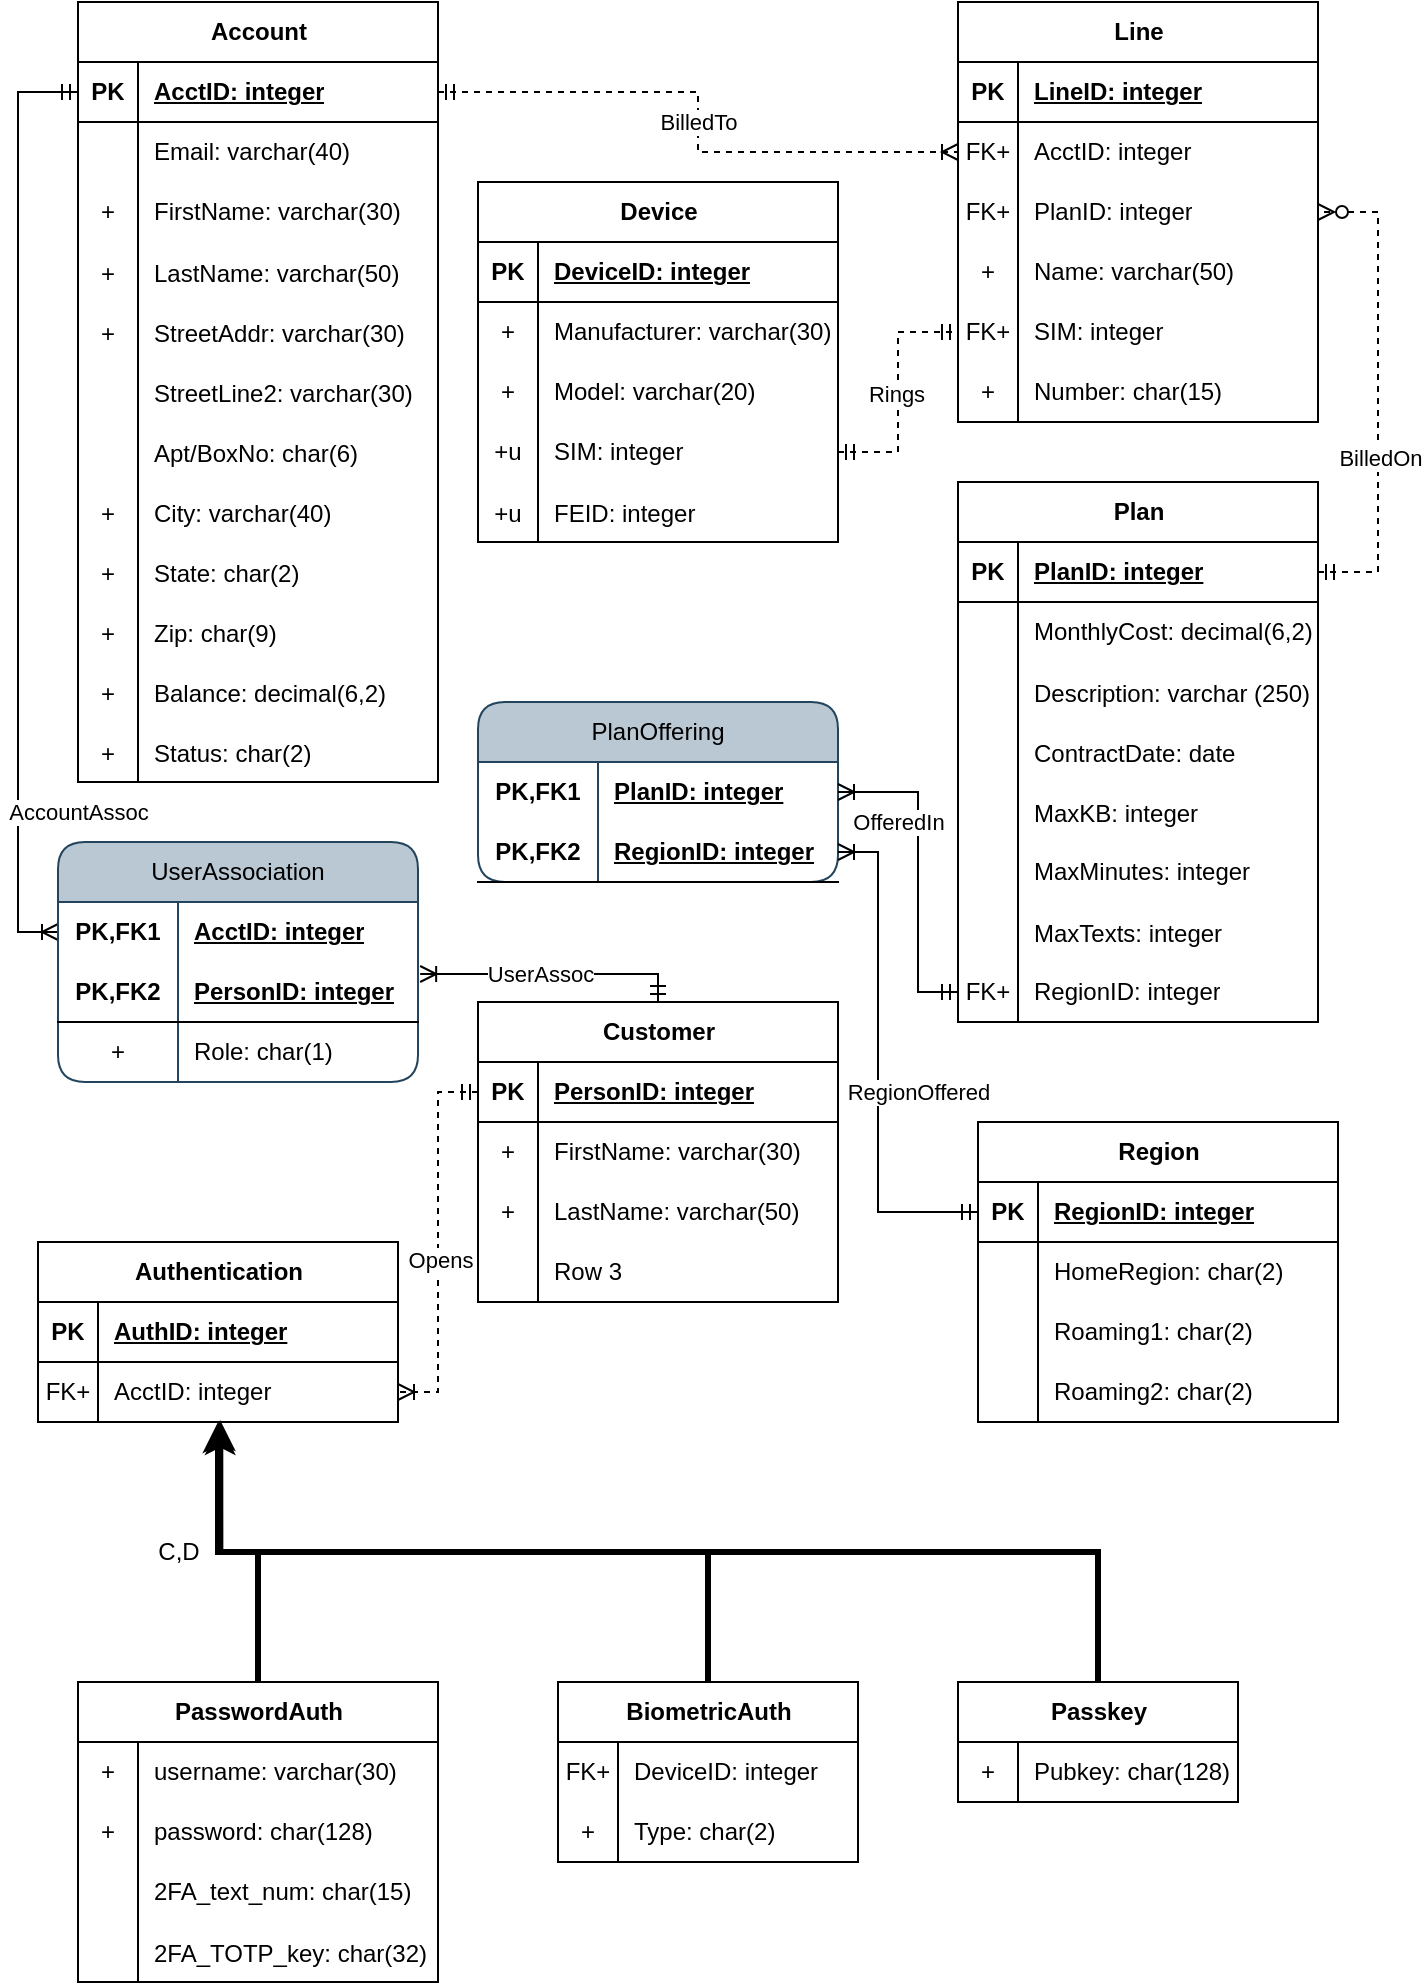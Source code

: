 <mxfile version="28.1.2">
  <diagram name="Page-1" id="qvORn5rBhfgOMuUpZ2Ub">
    <mxGraphModel dx="769" dy="563" grid="1" gridSize="10" guides="1" tooltips="1" connect="1" arrows="1" fold="1" page="1" pageScale="1" pageWidth="850" pageHeight="1100" math="0" shadow="0">
      <root>
        <mxCell id="0" />
        <mxCell id="1" parent="0" />
        <mxCell id="P_mlnGRoHxaDrVVTkAml-1" value="Account" style="shape=table;startSize=30;container=1;collapsible=1;childLayout=tableLayout;fixedRows=1;rowLines=0;fontStyle=1;align=center;resizeLast=1;html=1;" parent="1" vertex="1">
          <mxGeometry x="40" y="40" width="180" height="390" as="geometry" />
        </mxCell>
        <mxCell id="P_mlnGRoHxaDrVVTkAml-2" value="" style="shape=tableRow;horizontal=0;startSize=0;swimlaneHead=0;swimlaneBody=0;fillColor=none;collapsible=0;dropTarget=0;points=[[0,0.5],[1,0.5]];portConstraint=eastwest;top=0;left=0;right=0;bottom=1;" parent="P_mlnGRoHxaDrVVTkAml-1" vertex="1">
          <mxGeometry y="30" width="180" height="30" as="geometry" />
        </mxCell>
        <mxCell id="P_mlnGRoHxaDrVVTkAml-3" value="PK" style="shape=partialRectangle;connectable=0;fillColor=none;top=0;left=0;bottom=0;right=0;fontStyle=1;overflow=hidden;whiteSpace=wrap;html=1;" parent="P_mlnGRoHxaDrVVTkAml-2" vertex="1">
          <mxGeometry width="30" height="30" as="geometry">
            <mxRectangle width="30" height="30" as="alternateBounds" />
          </mxGeometry>
        </mxCell>
        <mxCell id="P_mlnGRoHxaDrVVTkAml-4" value="AcctID: integer" style="shape=partialRectangle;connectable=0;fillColor=none;top=0;left=0;bottom=0;right=0;align=left;spacingLeft=6;fontStyle=5;overflow=hidden;whiteSpace=wrap;html=1;" parent="P_mlnGRoHxaDrVVTkAml-2" vertex="1">
          <mxGeometry x="30" width="150" height="30" as="geometry">
            <mxRectangle width="150" height="30" as="alternateBounds" />
          </mxGeometry>
        </mxCell>
        <mxCell id="P_mlnGRoHxaDrVVTkAml-5" value="" style="shape=tableRow;horizontal=0;startSize=0;swimlaneHead=0;swimlaneBody=0;fillColor=none;collapsible=0;dropTarget=0;points=[[0,0.5],[1,0.5]];portConstraint=eastwest;top=0;left=0;right=0;bottom=0;" parent="P_mlnGRoHxaDrVVTkAml-1" vertex="1">
          <mxGeometry y="60" width="180" height="30" as="geometry" />
        </mxCell>
        <mxCell id="P_mlnGRoHxaDrVVTkAml-6" value="" style="shape=partialRectangle;connectable=0;fillColor=none;top=0;left=0;bottom=0;right=0;editable=1;overflow=hidden;whiteSpace=wrap;html=1;" parent="P_mlnGRoHxaDrVVTkAml-5" vertex="1">
          <mxGeometry width="30" height="30" as="geometry">
            <mxRectangle width="30" height="30" as="alternateBounds" />
          </mxGeometry>
        </mxCell>
        <mxCell id="P_mlnGRoHxaDrVVTkAml-7" value="Email: varchar(40)" style="shape=partialRectangle;connectable=0;fillColor=none;top=0;left=0;bottom=0;right=0;align=left;spacingLeft=6;overflow=hidden;whiteSpace=wrap;html=1;" parent="P_mlnGRoHxaDrVVTkAml-5" vertex="1">
          <mxGeometry x="30" width="150" height="30" as="geometry">
            <mxRectangle width="150" height="30" as="alternateBounds" />
          </mxGeometry>
        </mxCell>
        <mxCell id="P_mlnGRoHxaDrVVTkAml-11" value="" style="shape=tableRow;horizontal=0;startSize=0;swimlaneHead=0;swimlaneBody=0;fillColor=none;collapsible=0;dropTarget=0;points=[[0,0.5],[1,0.5]];portConstraint=eastwest;top=0;left=0;right=0;bottom=0;" parent="P_mlnGRoHxaDrVVTkAml-1" vertex="1">
          <mxGeometry y="90" width="180" height="30" as="geometry" />
        </mxCell>
        <mxCell id="P_mlnGRoHxaDrVVTkAml-12" value="+" style="shape=partialRectangle;connectable=0;fillColor=none;top=0;left=0;bottom=0;right=0;editable=1;overflow=hidden;whiteSpace=wrap;html=1;" parent="P_mlnGRoHxaDrVVTkAml-11" vertex="1">
          <mxGeometry width="30" height="30" as="geometry">
            <mxRectangle width="30" height="30" as="alternateBounds" />
          </mxGeometry>
        </mxCell>
        <mxCell id="P_mlnGRoHxaDrVVTkAml-13" value="FirstName: varchar(30)" style="shape=partialRectangle;connectable=0;fillColor=none;top=0;left=0;bottom=0;right=0;align=left;spacingLeft=6;overflow=hidden;whiteSpace=wrap;html=1;" parent="P_mlnGRoHxaDrVVTkAml-11" vertex="1">
          <mxGeometry x="30" width="150" height="30" as="geometry">
            <mxRectangle width="150" height="30" as="alternateBounds" />
          </mxGeometry>
        </mxCell>
        <mxCell id="P_mlnGRoHxaDrVVTkAml-40" value="" style="shape=tableRow;horizontal=0;startSize=0;swimlaneHead=0;swimlaneBody=0;fillColor=none;collapsible=0;dropTarget=0;points=[[0,0.5],[1,0.5]];portConstraint=eastwest;top=0;left=0;right=0;bottom=0;" parent="P_mlnGRoHxaDrVVTkAml-1" vertex="1">
          <mxGeometry y="120" width="180" height="30" as="geometry" />
        </mxCell>
        <mxCell id="P_mlnGRoHxaDrVVTkAml-41" value="+" style="shape=partialRectangle;connectable=0;fillColor=none;top=0;left=0;bottom=0;right=0;editable=1;overflow=hidden;" parent="P_mlnGRoHxaDrVVTkAml-40" vertex="1">
          <mxGeometry width="30" height="30" as="geometry">
            <mxRectangle width="30" height="30" as="alternateBounds" />
          </mxGeometry>
        </mxCell>
        <mxCell id="P_mlnGRoHxaDrVVTkAml-42" value="LastName: varchar(50)" style="shape=partialRectangle;connectable=0;fillColor=none;top=0;left=0;bottom=0;right=0;align=left;spacingLeft=6;overflow=hidden;" parent="P_mlnGRoHxaDrVVTkAml-40" vertex="1">
          <mxGeometry x="30" width="150" height="30" as="geometry">
            <mxRectangle width="150" height="30" as="alternateBounds" />
          </mxGeometry>
        </mxCell>
        <mxCell id="whJSG59jam0Bf1B90Du7-2" value="" style="shape=tableRow;horizontal=0;startSize=0;swimlaneHead=0;swimlaneBody=0;fillColor=none;collapsible=0;dropTarget=0;points=[[0,0.5],[1,0.5]];portConstraint=eastwest;top=0;left=0;right=0;bottom=0;" vertex="1" parent="P_mlnGRoHxaDrVVTkAml-1">
          <mxGeometry y="150" width="180" height="30" as="geometry" />
        </mxCell>
        <mxCell id="whJSG59jam0Bf1B90Du7-3" value="+" style="shape=partialRectangle;connectable=0;fillColor=none;top=0;left=0;bottom=0;right=0;editable=1;overflow=hidden;" vertex="1" parent="whJSG59jam0Bf1B90Du7-2">
          <mxGeometry width="30" height="30" as="geometry">
            <mxRectangle width="30" height="30" as="alternateBounds" />
          </mxGeometry>
        </mxCell>
        <mxCell id="whJSG59jam0Bf1B90Du7-4" value="StreetAddr: varchar(30)" style="shape=partialRectangle;connectable=0;fillColor=none;top=0;left=0;bottom=0;right=0;align=left;spacingLeft=6;overflow=hidden;" vertex="1" parent="whJSG59jam0Bf1B90Du7-2">
          <mxGeometry x="30" width="150" height="30" as="geometry">
            <mxRectangle width="150" height="30" as="alternateBounds" />
          </mxGeometry>
        </mxCell>
        <mxCell id="whJSG59jam0Bf1B90Du7-11" value="" style="shape=tableRow;horizontal=0;startSize=0;swimlaneHead=0;swimlaneBody=0;fillColor=none;collapsible=0;dropTarget=0;points=[[0,0.5],[1,0.5]];portConstraint=eastwest;top=0;left=0;right=0;bottom=0;" vertex="1" parent="P_mlnGRoHxaDrVVTkAml-1">
          <mxGeometry y="180" width="180" height="30" as="geometry" />
        </mxCell>
        <mxCell id="whJSG59jam0Bf1B90Du7-12" value="" style="shape=partialRectangle;connectable=0;fillColor=none;top=0;left=0;bottom=0;right=0;editable=1;overflow=hidden;" vertex="1" parent="whJSG59jam0Bf1B90Du7-11">
          <mxGeometry width="30" height="30" as="geometry">
            <mxRectangle width="30" height="30" as="alternateBounds" />
          </mxGeometry>
        </mxCell>
        <mxCell id="whJSG59jam0Bf1B90Du7-13" value="StreetLine2: varchar(30)" style="shape=partialRectangle;connectable=0;fillColor=none;top=0;left=0;bottom=0;right=0;align=left;spacingLeft=6;overflow=hidden;" vertex="1" parent="whJSG59jam0Bf1B90Du7-11">
          <mxGeometry x="30" width="150" height="30" as="geometry">
            <mxRectangle width="150" height="30" as="alternateBounds" />
          </mxGeometry>
        </mxCell>
        <mxCell id="whJSG59jam0Bf1B90Du7-15" value="" style="shape=tableRow;horizontal=0;startSize=0;swimlaneHead=0;swimlaneBody=0;fillColor=none;collapsible=0;dropTarget=0;points=[[0,0.5],[1,0.5]];portConstraint=eastwest;top=0;left=0;right=0;bottom=0;" vertex="1" parent="P_mlnGRoHxaDrVVTkAml-1">
          <mxGeometry y="210" width="180" height="30" as="geometry" />
        </mxCell>
        <mxCell id="whJSG59jam0Bf1B90Du7-16" value="" style="shape=partialRectangle;connectable=0;fillColor=none;top=0;left=0;bottom=0;right=0;editable=1;overflow=hidden;" vertex="1" parent="whJSG59jam0Bf1B90Du7-15">
          <mxGeometry width="30" height="30" as="geometry">
            <mxRectangle width="30" height="30" as="alternateBounds" />
          </mxGeometry>
        </mxCell>
        <mxCell id="whJSG59jam0Bf1B90Du7-17" value="Apt/BoxNo: char(6)" style="shape=partialRectangle;connectable=0;fillColor=none;top=0;left=0;bottom=0;right=0;align=left;spacingLeft=6;overflow=hidden;" vertex="1" parent="whJSG59jam0Bf1B90Du7-15">
          <mxGeometry x="30" width="150" height="30" as="geometry">
            <mxRectangle width="150" height="30" as="alternateBounds" />
          </mxGeometry>
        </mxCell>
        <mxCell id="whJSG59jam0Bf1B90Du7-19" value="" style="shape=tableRow;horizontal=0;startSize=0;swimlaneHead=0;swimlaneBody=0;fillColor=none;collapsible=0;dropTarget=0;points=[[0,0.5],[1,0.5]];portConstraint=eastwest;top=0;left=0;right=0;bottom=0;" vertex="1" parent="P_mlnGRoHxaDrVVTkAml-1">
          <mxGeometry y="240" width="180" height="30" as="geometry" />
        </mxCell>
        <mxCell id="whJSG59jam0Bf1B90Du7-20" value="+" style="shape=partialRectangle;connectable=0;fillColor=none;top=0;left=0;bottom=0;right=0;editable=1;overflow=hidden;" vertex="1" parent="whJSG59jam0Bf1B90Du7-19">
          <mxGeometry width="30" height="30" as="geometry">
            <mxRectangle width="30" height="30" as="alternateBounds" />
          </mxGeometry>
        </mxCell>
        <mxCell id="whJSG59jam0Bf1B90Du7-21" value="City: varchar(40)" style="shape=partialRectangle;connectable=0;fillColor=none;top=0;left=0;bottom=0;right=0;align=left;spacingLeft=6;overflow=hidden;" vertex="1" parent="whJSG59jam0Bf1B90Du7-19">
          <mxGeometry x="30" width="150" height="30" as="geometry">
            <mxRectangle width="150" height="30" as="alternateBounds" />
          </mxGeometry>
        </mxCell>
        <mxCell id="whJSG59jam0Bf1B90Du7-8" value="" style="shape=tableRow;horizontal=0;startSize=0;swimlaneHead=0;swimlaneBody=0;fillColor=none;collapsible=0;dropTarget=0;points=[[0,0.5],[1,0.5]];portConstraint=eastwest;top=0;left=0;right=0;bottom=0;" vertex="1" parent="P_mlnGRoHxaDrVVTkAml-1">
          <mxGeometry y="270" width="180" height="30" as="geometry" />
        </mxCell>
        <mxCell id="whJSG59jam0Bf1B90Du7-9" value="+" style="shape=partialRectangle;connectable=0;fillColor=none;top=0;left=0;bottom=0;right=0;editable=1;overflow=hidden;" vertex="1" parent="whJSG59jam0Bf1B90Du7-8">
          <mxGeometry width="30" height="30" as="geometry">
            <mxRectangle width="30" height="30" as="alternateBounds" />
          </mxGeometry>
        </mxCell>
        <mxCell id="whJSG59jam0Bf1B90Du7-10" value="State: char(2)" style="shape=partialRectangle;connectable=0;fillColor=none;top=0;left=0;bottom=0;right=0;align=left;spacingLeft=6;overflow=hidden;" vertex="1" parent="whJSG59jam0Bf1B90Du7-8">
          <mxGeometry x="30" width="150" height="30" as="geometry">
            <mxRectangle width="150" height="30" as="alternateBounds" />
          </mxGeometry>
        </mxCell>
        <mxCell id="whJSG59jam0Bf1B90Du7-5" value="" style="shape=tableRow;horizontal=0;startSize=0;swimlaneHead=0;swimlaneBody=0;fillColor=none;collapsible=0;dropTarget=0;points=[[0,0.5],[1,0.5]];portConstraint=eastwest;top=0;left=0;right=0;bottom=0;" vertex="1" parent="P_mlnGRoHxaDrVVTkAml-1">
          <mxGeometry y="300" width="180" height="30" as="geometry" />
        </mxCell>
        <mxCell id="whJSG59jam0Bf1B90Du7-6" value="+" style="shape=partialRectangle;connectable=0;fillColor=none;top=0;left=0;bottom=0;right=0;editable=1;overflow=hidden;" vertex="1" parent="whJSG59jam0Bf1B90Du7-5">
          <mxGeometry width="30" height="30" as="geometry">
            <mxRectangle width="30" height="30" as="alternateBounds" />
          </mxGeometry>
        </mxCell>
        <mxCell id="whJSG59jam0Bf1B90Du7-7" value="Zip: char(9)" style="shape=partialRectangle;connectable=0;fillColor=none;top=0;left=0;bottom=0;right=0;align=left;spacingLeft=6;overflow=hidden;" vertex="1" parent="whJSG59jam0Bf1B90Du7-5">
          <mxGeometry x="30" width="150" height="30" as="geometry">
            <mxRectangle width="150" height="30" as="alternateBounds" />
          </mxGeometry>
        </mxCell>
        <mxCell id="P_mlnGRoHxaDrVVTkAml-50" value="" style="shape=tableRow;horizontal=0;startSize=0;swimlaneHead=0;swimlaneBody=0;fillColor=none;collapsible=0;dropTarget=0;points=[[0,0.5],[1,0.5]];portConstraint=eastwest;top=0;left=0;right=0;bottom=0;" parent="P_mlnGRoHxaDrVVTkAml-1" vertex="1">
          <mxGeometry y="330" width="180" height="30" as="geometry" />
        </mxCell>
        <mxCell id="P_mlnGRoHxaDrVVTkAml-51" value="+" style="shape=partialRectangle;connectable=0;fillColor=none;top=0;left=0;bottom=0;right=0;editable=1;overflow=hidden;" parent="P_mlnGRoHxaDrVVTkAml-50" vertex="1">
          <mxGeometry width="30" height="30" as="geometry">
            <mxRectangle width="30" height="30" as="alternateBounds" />
          </mxGeometry>
        </mxCell>
        <mxCell id="P_mlnGRoHxaDrVVTkAml-52" value="Balance: decimal(6,2)" style="shape=partialRectangle;connectable=0;fillColor=none;top=0;left=0;bottom=0;right=0;align=left;spacingLeft=6;overflow=hidden;" parent="P_mlnGRoHxaDrVVTkAml-50" vertex="1">
          <mxGeometry x="30" width="150" height="30" as="geometry">
            <mxRectangle width="150" height="30" as="alternateBounds" />
          </mxGeometry>
        </mxCell>
        <mxCell id="P_mlnGRoHxaDrVVTkAml-53" value="" style="shape=tableRow;horizontal=0;startSize=0;swimlaneHead=0;swimlaneBody=0;fillColor=none;collapsible=0;dropTarget=0;points=[[0,0.5],[1,0.5]];portConstraint=eastwest;top=0;left=0;right=0;bottom=0;" parent="P_mlnGRoHxaDrVVTkAml-1" vertex="1">
          <mxGeometry y="360" width="180" height="30" as="geometry" />
        </mxCell>
        <mxCell id="P_mlnGRoHxaDrVVTkAml-54" value="+" style="shape=partialRectangle;connectable=0;fillColor=none;top=0;left=0;bottom=0;right=0;editable=1;overflow=hidden;" parent="P_mlnGRoHxaDrVVTkAml-53" vertex="1">
          <mxGeometry width="30" height="30" as="geometry">
            <mxRectangle width="30" height="30" as="alternateBounds" />
          </mxGeometry>
        </mxCell>
        <mxCell id="P_mlnGRoHxaDrVVTkAml-55" value="Status: char(2)" style="shape=partialRectangle;connectable=0;fillColor=none;top=0;left=0;bottom=0;right=0;align=left;spacingLeft=6;overflow=hidden;" parent="P_mlnGRoHxaDrVVTkAml-53" vertex="1">
          <mxGeometry x="30" width="150" height="30" as="geometry">
            <mxRectangle width="150" height="30" as="alternateBounds" />
          </mxGeometry>
        </mxCell>
        <mxCell id="P_mlnGRoHxaDrVVTkAml-14" value="Line" style="shape=table;startSize=30;container=1;collapsible=1;childLayout=tableLayout;fixedRows=1;rowLines=0;fontStyle=1;align=center;resizeLast=1;html=1;" parent="1" vertex="1">
          <mxGeometry x="480" y="40" width="180" height="210" as="geometry" />
        </mxCell>
        <mxCell id="P_mlnGRoHxaDrVVTkAml-15" value="" style="shape=tableRow;horizontal=0;startSize=0;swimlaneHead=0;swimlaneBody=0;fillColor=none;collapsible=0;dropTarget=0;points=[[0,0.5],[1,0.5]];portConstraint=eastwest;top=0;left=0;right=0;bottom=1;" parent="P_mlnGRoHxaDrVVTkAml-14" vertex="1">
          <mxGeometry y="30" width="180" height="30" as="geometry" />
        </mxCell>
        <mxCell id="P_mlnGRoHxaDrVVTkAml-16" value="PK" style="shape=partialRectangle;connectable=0;fillColor=none;top=0;left=0;bottom=0;right=0;fontStyle=1;overflow=hidden;whiteSpace=wrap;html=1;" parent="P_mlnGRoHxaDrVVTkAml-15" vertex="1">
          <mxGeometry width="30" height="30" as="geometry">
            <mxRectangle width="30" height="30" as="alternateBounds" />
          </mxGeometry>
        </mxCell>
        <mxCell id="P_mlnGRoHxaDrVVTkAml-17" value="LineID: integer" style="shape=partialRectangle;connectable=0;fillColor=none;top=0;left=0;bottom=0;right=0;align=left;spacingLeft=6;fontStyle=5;overflow=hidden;whiteSpace=wrap;html=1;" parent="P_mlnGRoHxaDrVVTkAml-15" vertex="1">
          <mxGeometry x="30" width="150" height="30" as="geometry">
            <mxRectangle width="150" height="30" as="alternateBounds" />
          </mxGeometry>
        </mxCell>
        <mxCell id="P_mlnGRoHxaDrVVTkAml-56" value="" style="shape=tableRow;horizontal=0;startSize=0;swimlaneHead=0;swimlaneBody=0;fillColor=none;collapsible=0;dropTarget=0;points=[[0,0.5],[1,0.5]];portConstraint=eastwest;top=0;left=0;right=0;bottom=0;" parent="P_mlnGRoHxaDrVVTkAml-14" vertex="1">
          <mxGeometry y="60" width="180" height="30" as="geometry" />
        </mxCell>
        <mxCell id="P_mlnGRoHxaDrVVTkAml-57" value="FK+" style="shape=partialRectangle;connectable=0;fillColor=none;top=0;left=0;bottom=0;right=0;fontStyle=0;overflow=hidden;whiteSpace=wrap;html=1;" parent="P_mlnGRoHxaDrVVTkAml-56" vertex="1">
          <mxGeometry width="30" height="30" as="geometry">
            <mxRectangle width="30" height="30" as="alternateBounds" />
          </mxGeometry>
        </mxCell>
        <mxCell id="P_mlnGRoHxaDrVVTkAml-58" value="AcctID: integer" style="shape=partialRectangle;connectable=0;fillColor=none;top=0;left=0;bottom=0;right=0;align=left;spacingLeft=6;fontStyle=0;overflow=hidden;whiteSpace=wrap;html=1;" parent="P_mlnGRoHxaDrVVTkAml-56" vertex="1">
          <mxGeometry x="30" width="150" height="30" as="geometry">
            <mxRectangle width="150" height="30" as="alternateBounds" />
          </mxGeometry>
        </mxCell>
        <mxCell id="uLqizBjaIJgelsNYozn9-87" value="" style="shape=tableRow;horizontal=0;startSize=0;swimlaneHead=0;swimlaneBody=0;fillColor=none;collapsible=0;dropTarget=0;points=[[0,0.5],[1,0.5]];portConstraint=eastwest;top=0;left=0;right=0;bottom=0;" parent="P_mlnGRoHxaDrVVTkAml-14" vertex="1">
          <mxGeometry y="90" width="180" height="30" as="geometry" />
        </mxCell>
        <mxCell id="uLqizBjaIJgelsNYozn9-88" value="FK+" style="shape=partialRectangle;connectable=0;fillColor=none;top=0;left=0;bottom=0;right=0;fontStyle=0;overflow=hidden;whiteSpace=wrap;html=1;" parent="uLqizBjaIJgelsNYozn9-87" vertex="1">
          <mxGeometry width="30" height="30" as="geometry">
            <mxRectangle width="30" height="30" as="alternateBounds" />
          </mxGeometry>
        </mxCell>
        <mxCell id="uLqizBjaIJgelsNYozn9-89" value="PlanID: integer" style="shape=partialRectangle;connectable=0;fillColor=none;top=0;left=0;bottom=0;right=0;align=left;spacingLeft=6;fontStyle=0;overflow=hidden;whiteSpace=wrap;html=1;" parent="uLqizBjaIJgelsNYozn9-87" vertex="1">
          <mxGeometry x="30" width="150" height="30" as="geometry">
            <mxRectangle width="150" height="30" as="alternateBounds" />
          </mxGeometry>
        </mxCell>
        <mxCell id="P_mlnGRoHxaDrVVTkAml-18" value="" style="shape=tableRow;horizontal=0;startSize=0;swimlaneHead=0;swimlaneBody=0;fillColor=none;collapsible=0;dropTarget=0;points=[[0,0.5],[1,0.5]];portConstraint=eastwest;top=0;left=0;right=0;bottom=0;" parent="P_mlnGRoHxaDrVVTkAml-14" vertex="1">
          <mxGeometry y="120" width="180" height="30" as="geometry" />
        </mxCell>
        <mxCell id="P_mlnGRoHxaDrVVTkAml-19" value="+" style="shape=partialRectangle;connectable=0;fillColor=none;top=0;left=0;bottom=0;right=0;editable=1;overflow=hidden;whiteSpace=wrap;html=1;" parent="P_mlnGRoHxaDrVVTkAml-18" vertex="1">
          <mxGeometry width="30" height="30" as="geometry">
            <mxRectangle width="30" height="30" as="alternateBounds" />
          </mxGeometry>
        </mxCell>
        <mxCell id="P_mlnGRoHxaDrVVTkAml-20" value="Name: varchar(50)" style="shape=partialRectangle;connectable=0;fillColor=none;top=0;left=0;bottom=0;right=0;align=left;spacingLeft=6;overflow=hidden;whiteSpace=wrap;html=1;" parent="P_mlnGRoHxaDrVVTkAml-18" vertex="1">
          <mxGeometry x="30" width="150" height="30" as="geometry">
            <mxRectangle width="150" height="30" as="alternateBounds" />
          </mxGeometry>
        </mxCell>
        <mxCell id="P_mlnGRoHxaDrVVTkAml-21" value="" style="shape=tableRow;horizontal=0;startSize=0;swimlaneHead=0;swimlaneBody=0;fillColor=none;collapsible=0;dropTarget=0;points=[[0,0.5],[1,0.5]];portConstraint=eastwest;top=0;left=0;right=0;bottom=0;" parent="P_mlnGRoHxaDrVVTkAml-14" vertex="1">
          <mxGeometry y="150" width="180" height="30" as="geometry" />
        </mxCell>
        <mxCell id="P_mlnGRoHxaDrVVTkAml-22" value="FK+" style="shape=partialRectangle;connectable=0;fillColor=none;top=0;left=0;bottom=0;right=0;editable=1;overflow=hidden;whiteSpace=wrap;html=1;" parent="P_mlnGRoHxaDrVVTkAml-21" vertex="1">
          <mxGeometry width="30" height="30" as="geometry">
            <mxRectangle width="30" height="30" as="alternateBounds" />
          </mxGeometry>
        </mxCell>
        <mxCell id="P_mlnGRoHxaDrVVTkAml-23" value="SIM: integer" style="shape=partialRectangle;connectable=0;fillColor=none;top=0;left=0;bottom=0;right=0;align=left;spacingLeft=6;overflow=hidden;whiteSpace=wrap;html=1;" parent="P_mlnGRoHxaDrVVTkAml-21" vertex="1">
          <mxGeometry x="30" width="150" height="30" as="geometry">
            <mxRectangle width="150" height="30" as="alternateBounds" />
          </mxGeometry>
        </mxCell>
        <mxCell id="P_mlnGRoHxaDrVVTkAml-24" value="" style="shape=tableRow;horizontal=0;startSize=0;swimlaneHead=0;swimlaneBody=0;fillColor=none;collapsible=0;dropTarget=0;points=[[0,0.5],[1,0.5]];portConstraint=eastwest;top=0;left=0;right=0;bottom=0;" parent="P_mlnGRoHxaDrVVTkAml-14" vertex="1">
          <mxGeometry y="180" width="180" height="30" as="geometry" />
        </mxCell>
        <mxCell id="P_mlnGRoHxaDrVVTkAml-25" value="+" style="shape=partialRectangle;connectable=0;fillColor=none;top=0;left=0;bottom=0;right=0;editable=1;overflow=hidden;whiteSpace=wrap;html=1;" parent="P_mlnGRoHxaDrVVTkAml-24" vertex="1">
          <mxGeometry width="30" height="30" as="geometry">
            <mxRectangle width="30" height="30" as="alternateBounds" />
          </mxGeometry>
        </mxCell>
        <mxCell id="P_mlnGRoHxaDrVVTkAml-26" value="Number: char(15)" style="shape=partialRectangle;connectable=0;fillColor=none;top=0;left=0;bottom=0;right=0;align=left;spacingLeft=6;overflow=hidden;whiteSpace=wrap;html=1;" parent="P_mlnGRoHxaDrVVTkAml-24" vertex="1">
          <mxGeometry x="30" width="150" height="30" as="geometry">
            <mxRectangle width="150" height="30" as="alternateBounds" />
          </mxGeometry>
        </mxCell>
        <mxCell id="P_mlnGRoHxaDrVVTkAml-27" value="Plan" style="shape=table;startSize=30;container=1;collapsible=1;childLayout=tableLayout;fixedRows=1;rowLines=0;fontStyle=1;align=center;resizeLast=1;html=1;" parent="1" vertex="1">
          <mxGeometry x="480" y="280" width="180" height="270" as="geometry" />
        </mxCell>
        <mxCell id="P_mlnGRoHxaDrVVTkAml-28" value="" style="shape=tableRow;horizontal=0;startSize=0;swimlaneHead=0;swimlaneBody=0;fillColor=none;collapsible=0;dropTarget=0;points=[[0,0.5],[1,0.5]];portConstraint=eastwest;top=0;left=0;right=0;bottom=1;" parent="P_mlnGRoHxaDrVVTkAml-27" vertex="1">
          <mxGeometry y="30" width="180" height="30" as="geometry" />
        </mxCell>
        <mxCell id="P_mlnGRoHxaDrVVTkAml-29" value="PK" style="shape=partialRectangle;connectable=0;fillColor=none;top=0;left=0;bottom=0;right=0;fontStyle=1;overflow=hidden;whiteSpace=wrap;html=1;" parent="P_mlnGRoHxaDrVVTkAml-28" vertex="1">
          <mxGeometry width="30" height="30" as="geometry">
            <mxRectangle width="30" height="30" as="alternateBounds" />
          </mxGeometry>
        </mxCell>
        <mxCell id="P_mlnGRoHxaDrVVTkAml-30" value="PlanID: integer" style="shape=partialRectangle;connectable=0;fillColor=none;top=0;left=0;bottom=0;right=0;align=left;spacingLeft=6;fontStyle=5;overflow=hidden;whiteSpace=wrap;html=1;" parent="P_mlnGRoHxaDrVVTkAml-28" vertex="1">
          <mxGeometry x="30" width="150" height="30" as="geometry">
            <mxRectangle width="150" height="30" as="alternateBounds" />
          </mxGeometry>
        </mxCell>
        <mxCell id="P_mlnGRoHxaDrVVTkAml-31" value="" style="shape=tableRow;horizontal=0;startSize=0;swimlaneHead=0;swimlaneBody=0;fillColor=none;collapsible=0;dropTarget=0;points=[[0,0.5],[1,0.5]];portConstraint=eastwest;top=0;left=0;right=0;bottom=0;" parent="P_mlnGRoHxaDrVVTkAml-27" vertex="1">
          <mxGeometry y="60" width="180" height="30" as="geometry" />
        </mxCell>
        <mxCell id="P_mlnGRoHxaDrVVTkAml-32" value="" style="shape=partialRectangle;connectable=0;fillColor=none;top=0;left=0;bottom=0;right=0;editable=1;overflow=hidden;whiteSpace=wrap;html=1;" parent="P_mlnGRoHxaDrVVTkAml-31" vertex="1">
          <mxGeometry width="30" height="30" as="geometry">
            <mxRectangle width="30" height="30" as="alternateBounds" />
          </mxGeometry>
        </mxCell>
        <mxCell id="P_mlnGRoHxaDrVVTkAml-33" value="MonthlyCost: decimal(6,2)" style="shape=partialRectangle;connectable=0;fillColor=none;top=0;left=0;bottom=0;right=0;align=left;spacingLeft=6;overflow=hidden;whiteSpace=wrap;html=1;" parent="P_mlnGRoHxaDrVVTkAml-31" vertex="1">
          <mxGeometry x="30" width="150" height="30" as="geometry">
            <mxRectangle width="150" height="30" as="alternateBounds" />
          </mxGeometry>
        </mxCell>
        <mxCell id="uLqizBjaIJgelsNYozn9-1" value="" style="shape=tableRow;horizontal=0;startSize=0;swimlaneHead=0;swimlaneBody=0;fillColor=none;collapsible=0;dropTarget=0;points=[[0,0.5],[1,0.5]];portConstraint=eastwest;top=0;left=0;right=0;bottom=0;" parent="P_mlnGRoHxaDrVVTkAml-27" vertex="1">
          <mxGeometry y="90" width="180" height="30" as="geometry" />
        </mxCell>
        <mxCell id="uLqizBjaIJgelsNYozn9-2" value="" style="shape=partialRectangle;connectable=0;fillColor=none;top=0;left=0;bottom=0;right=0;editable=1;overflow=hidden;" parent="uLqizBjaIJgelsNYozn9-1" vertex="1">
          <mxGeometry width="30" height="30" as="geometry">
            <mxRectangle width="30" height="30" as="alternateBounds" />
          </mxGeometry>
        </mxCell>
        <mxCell id="uLqizBjaIJgelsNYozn9-3" value="Description: varchar (250)" style="shape=partialRectangle;connectable=0;fillColor=none;top=0;left=0;bottom=0;right=0;align=left;spacingLeft=6;overflow=hidden;" parent="uLqizBjaIJgelsNYozn9-1" vertex="1">
          <mxGeometry x="30" width="150" height="30" as="geometry">
            <mxRectangle width="150" height="30" as="alternateBounds" />
          </mxGeometry>
        </mxCell>
        <mxCell id="uLqizBjaIJgelsNYozn9-4" value="" style="shape=tableRow;horizontal=0;startSize=0;swimlaneHead=0;swimlaneBody=0;fillColor=none;collapsible=0;dropTarget=0;points=[[0,0.5],[1,0.5]];portConstraint=eastwest;top=0;left=0;right=0;bottom=0;" parent="P_mlnGRoHxaDrVVTkAml-27" vertex="1">
          <mxGeometry y="120" width="180" height="30" as="geometry" />
        </mxCell>
        <mxCell id="uLqizBjaIJgelsNYozn9-5" value="" style="shape=partialRectangle;connectable=0;fillColor=none;top=0;left=0;bottom=0;right=0;editable=1;overflow=hidden;" parent="uLqizBjaIJgelsNYozn9-4" vertex="1">
          <mxGeometry width="30" height="30" as="geometry">
            <mxRectangle width="30" height="30" as="alternateBounds" />
          </mxGeometry>
        </mxCell>
        <mxCell id="uLqizBjaIJgelsNYozn9-6" value="ContractDate: date" style="shape=partialRectangle;connectable=0;fillColor=none;top=0;left=0;bottom=0;right=0;align=left;spacingLeft=6;overflow=hidden;" parent="uLqizBjaIJgelsNYozn9-4" vertex="1">
          <mxGeometry x="30" width="150" height="30" as="geometry">
            <mxRectangle width="150" height="30" as="alternateBounds" />
          </mxGeometry>
        </mxCell>
        <mxCell id="uLqizBjaIJgelsNYozn9-10" value="" style="shape=tableRow;horizontal=0;startSize=0;swimlaneHead=0;swimlaneBody=0;fillColor=none;collapsible=0;dropTarget=0;points=[[0,0.5],[1,0.5]];portConstraint=eastwest;top=0;left=0;right=0;bottom=0;" parent="P_mlnGRoHxaDrVVTkAml-27" vertex="1">
          <mxGeometry y="150" width="180" height="30" as="geometry" />
        </mxCell>
        <mxCell id="uLqizBjaIJgelsNYozn9-11" value="" style="shape=partialRectangle;connectable=0;fillColor=none;top=0;left=0;bottom=0;right=0;editable=1;overflow=hidden;" parent="uLqizBjaIJgelsNYozn9-10" vertex="1">
          <mxGeometry width="30" height="30" as="geometry">
            <mxRectangle width="30" height="30" as="alternateBounds" />
          </mxGeometry>
        </mxCell>
        <mxCell id="uLqizBjaIJgelsNYozn9-12" value="MaxKB: integer" style="shape=partialRectangle;connectable=0;fillColor=none;top=0;left=0;bottom=0;right=0;align=left;spacingLeft=6;overflow=hidden;" parent="uLqizBjaIJgelsNYozn9-10" vertex="1">
          <mxGeometry x="30" width="150" height="30" as="geometry">
            <mxRectangle width="150" height="30" as="alternateBounds" />
          </mxGeometry>
        </mxCell>
        <mxCell id="P_mlnGRoHxaDrVVTkAml-34" value="" style="shape=tableRow;horizontal=0;startSize=0;swimlaneHead=0;swimlaneBody=0;fillColor=none;collapsible=0;dropTarget=0;points=[[0,0.5],[1,0.5]];portConstraint=eastwest;top=0;left=0;right=0;bottom=0;" parent="P_mlnGRoHxaDrVVTkAml-27" vertex="1">
          <mxGeometry y="180" width="180" height="30" as="geometry" />
        </mxCell>
        <mxCell id="P_mlnGRoHxaDrVVTkAml-35" value="" style="shape=partialRectangle;connectable=0;fillColor=none;top=0;left=0;bottom=0;right=0;editable=1;overflow=hidden;whiteSpace=wrap;html=1;" parent="P_mlnGRoHxaDrVVTkAml-34" vertex="1">
          <mxGeometry width="30" height="30" as="geometry">
            <mxRectangle width="30" height="30" as="alternateBounds" />
          </mxGeometry>
        </mxCell>
        <mxCell id="P_mlnGRoHxaDrVVTkAml-36" value="MaxMinutes: integer" style="shape=partialRectangle;connectable=0;fillColor=none;top=0;left=0;bottom=0;right=0;align=left;spacingLeft=6;overflow=hidden;whiteSpace=wrap;html=1;" parent="P_mlnGRoHxaDrVVTkAml-34" vertex="1">
          <mxGeometry x="30" width="150" height="30" as="geometry">
            <mxRectangle width="150" height="30" as="alternateBounds" />
          </mxGeometry>
        </mxCell>
        <mxCell id="uLqizBjaIJgelsNYozn9-7" value="" style="shape=tableRow;horizontal=0;startSize=0;swimlaneHead=0;swimlaneBody=0;fillColor=none;collapsible=0;dropTarget=0;points=[[0,0.5],[1,0.5]];portConstraint=eastwest;top=0;left=0;right=0;bottom=0;" parent="P_mlnGRoHxaDrVVTkAml-27" vertex="1">
          <mxGeometry y="210" width="180" height="30" as="geometry" />
        </mxCell>
        <mxCell id="uLqizBjaIJgelsNYozn9-8" value="" style="shape=partialRectangle;connectable=0;fillColor=none;top=0;left=0;bottom=0;right=0;editable=1;overflow=hidden;" parent="uLqizBjaIJgelsNYozn9-7" vertex="1">
          <mxGeometry width="30" height="30" as="geometry">
            <mxRectangle width="30" height="30" as="alternateBounds" />
          </mxGeometry>
        </mxCell>
        <mxCell id="uLqizBjaIJgelsNYozn9-9" value="MaxTexts: integer" style="shape=partialRectangle;connectable=0;fillColor=none;top=0;left=0;bottom=0;right=0;align=left;spacingLeft=6;overflow=hidden;" parent="uLqizBjaIJgelsNYozn9-7" vertex="1">
          <mxGeometry x="30" width="150" height="30" as="geometry">
            <mxRectangle width="150" height="30" as="alternateBounds" />
          </mxGeometry>
        </mxCell>
        <mxCell id="P_mlnGRoHxaDrVVTkAml-37" value="" style="shape=tableRow;horizontal=0;startSize=0;swimlaneHead=0;swimlaneBody=0;fillColor=none;collapsible=0;dropTarget=0;points=[[0,0.5],[1,0.5]];portConstraint=eastwest;top=0;left=0;right=0;bottom=0;" parent="P_mlnGRoHxaDrVVTkAml-27" vertex="1">
          <mxGeometry y="240" width="180" height="30" as="geometry" />
        </mxCell>
        <mxCell id="P_mlnGRoHxaDrVVTkAml-38" value="FK+" style="shape=partialRectangle;connectable=0;fillColor=none;top=0;left=0;bottom=0;right=0;editable=1;overflow=hidden;whiteSpace=wrap;html=1;" parent="P_mlnGRoHxaDrVVTkAml-37" vertex="1">
          <mxGeometry width="30" height="30" as="geometry">
            <mxRectangle width="30" height="30" as="alternateBounds" />
          </mxGeometry>
        </mxCell>
        <mxCell id="P_mlnGRoHxaDrVVTkAml-39" value="RegionID: integer" style="shape=partialRectangle;connectable=0;fillColor=none;top=0;left=0;bottom=0;right=0;align=left;spacingLeft=6;overflow=hidden;whiteSpace=wrap;html=1;" parent="P_mlnGRoHxaDrVVTkAml-37" vertex="1">
          <mxGeometry x="30" width="150" height="30" as="geometry">
            <mxRectangle width="150" height="30" as="alternateBounds" />
          </mxGeometry>
        </mxCell>
        <mxCell id="uLqizBjaIJgelsNYozn9-13" value="Region" style="shape=table;startSize=30;container=1;collapsible=1;childLayout=tableLayout;fixedRows=1;rowLines=0;fontStyle=1;align=center;resizeLast=1;html=1;" parent="1" vertex="1">
          <mxGeometry x="490" y="600" width="180" height="150" as="geometry" />
        </mxCell>
        <mxCell id="uLqizBjaIJgelsNYozn9-14" value="" style="shape=tableRow;horizontal=0;startSize=0;swimlaneHead=0;swimlaneBody=0;fillColor=none;collapsible=0;dropTarget=0;points=[[0,0.5],[1,0.5]];portConstraint=eastwest;top=0;left=0;right=0;bottom=1;" parent="uLqizBjaIJgelsNYozn9-13" vertex="1">
          <mxGeometry y="30" width="180" height="30" as="geometry" />
        </mxCell>
        <mxCell id="uLqizBjaIJgelsNYozn9-15" value="PK" style="shape=partialRectangle;connectable=0;fillColor=none;top=0;left=0;bottom=0;right=0;fontStyle=1;overflow=hidden;whiteSpace=wrap;html=1;" parent="uLqizBjaIJgelsNYozn9-14" vertex="1">
          <mxGeometry width="30" height="30" as="geometry">
            <mxRectangle width="30" height="30" as="alternateBounds" />
          </mxGeometry>
        </mxCell>
        <mxCell id="uLqizBjaIJgelsNYozn9-16" value="RegionID: integer" style="shape=partialRectangle;connectable=0;fillColor=none;top=0;left=0;bottom=0;right=0;align=left;spacingLeft=6;fontStyle=5;overflow=hidden;whiteSpace=wrap;html=1;" parent="uLqizBjaIJgelsNYozn9-14" vertex="1">
          <mxGeometry x="30" width="150" height="30" as="geometry">
            <mxRectangle width="150" height="30" as="alternateBounds" />
          </mxGeometry>
        </mxCell>
        <mxCell id="uLqizBjaIJgelsNYozn9-17" value="" style="shape=tableRow;horizontal=0;startSize=0;swimlaneHead=0;swimlaneBody=0;fillColor=none;collapsible=0;dropTarget=0;points=[[0,0.5],[1,0.5]];portConstraint=eastwest;top=0;left=0;right=0;bottom=0;" parent="uLqizBjaIJgelsNYozn9-13" vertex="1">
          <mxGeometry y="60" width="180" height="30" as="geometry" />
        </mxCell>
        <mxCell id="uLqizBjaIJgelsNYozn9-18" value="" style="shape=partialRectangle;connectable=0;fillColor=none;top=0;left=0;bottom=0;right=0;editable=1;overflow=hidden;whiteSpace=wrap;html=1;" parent="uLqizBjaIJgelsNYozn9-17" vertex="1">
          <mxGeometry width="30" height="30" as="geometry">
            <mxRectangle width="30" height="30" as="alternateBounds" />
          </mxGeometry>
        </mxCell>
        <mxCell id="uLqizBjaIJgelsNYozn9-19" value="HomeRegion: char(2)" style="shape=partialRectangle;connectable=0;fillColor=none;top=0;left=0;bottom=0;right=0;align=left;spacingLeft=6;overflow=hidden;whiteSpace=wrap;html=1;" parent="uLqizBjaIJgelsNYozn9-17" vertex="1">
          <mxGeometry x="30" width="150" height="30" as="geometry">
            <mxRectangle width="150" height="30" as="alternateBounds" />
          </mxGeometry>
        </mxCell>
        <mxCell id="uLqizBjaIJgelsNYozn9-20" value="" style="shape=tableRow;horizontal=0;startSize=0;swimlaneHead=0;swimlaneBody=0;fillColor=none;collapsible=0;dropTarget=0;points=[[0,0.5],[1,0.5]];portConstraint=eastwest;top=0;left=0;right=0;bottom=0;" parent="uLqizBjaIJgelsNYozn9-13" vertex="1">
          <mxGeometry y="90" width="180" height="30" as="geometry" />
        </mxCell>
        <mxCell id="uLqizBjaIJgelsNYozn9-21" value="" style="shape=partialRectangle;connectable=0;fillColor=none;top=0;left=0;bottom=0;right=0;editable=1;overflow=hidden;whiteSpace=wrap;html=1;" parent="uLqizBjaIJgelsNYozn9-20" vertex="1">
          <mxGeometry width="30" height="30" as="geometry">
            <mxRectangle width="30" height="30" as="alternateBounds" />
          </mxGeometry>
        </mxCell>
        <mxCell id="uLqizBjaIJgelsNYozn9-22" value="Roaming1: char(2)" style="shape=partialRectangle;connectable=0;fillColor=none;top=0;left=0;bottom=0;right=0;align=left;spacingLeft=6;overflow=hidden;whiteSpace=wrap;html=1;" parent="uLqizBjaIJgelsNYozn9-20" vertex="1">
          <mxGeometry x="30" width="150" height="30" as="geometry">
            <mxRectangle width="150" height="30" as="alternateBounds" />
          </mxGeometry>
        </mxCell>
        <mxCell id="uLqizBjaIJgelsNYozn9-23" value="" style="shape=tableRow;horizontal=0;startSize=0;swimlaneHead=0;swimlaneBody=0;fillColor=none;collapsible=0;dropTarget=0;points=[[0,0.5],[1,0.5]];portConstraint=eastwest;top=0;left=0;right=0;bottom=0;" parent="uLqizBjaIJgelsNYozn9-13" vertex="1">
          <mxGeometry y="120" width="180" height="30" as="geometry" />
        </mxCell>
        <mxCell id="uLqizBjaIJgelsNYozn9-24" value="" style="shape=partialRectangle;connectable=0;fillColor=none;top=0;left=0;bottom=0;right=0;editable=1;overflow=hidden;whiteSpace=wrap;html=1;" parent="uLqizBjaIJgelsNYozn9-23" vertex="1">
          <mxGeometry width="30" height="30" as="geometry">
            <mxRectangle width="30" height="30" as="alternateBounds" />
          </mxGeometry>
        </mxCell>
        <mxCell id="uLqizBjaIJgelsNYozn9-25" value="Roaming2: char(2)" style="shape=partialRectangle;connectable=0;fillColor=none;top=0;left=0;bottom=0;right=0;align=left;spacingLeft=6;overflow=hidden;whiteSpace=wrap;html=1;" parent="uLqizBjaIJgelsNYozn9-23" vertex="1">
          <mxGeometry x="30" width="150" height="30" as="geometry">
            <mxRectangle width="150" height="30" as="alternateBounds" />
          </mxGeometry>
        </mxCell>
        <mxCell id="uLqizBjaIJgelsNYozn9-26" value="Authentication" style="shape=table;startSize=30;container=1;collapsible=1;childLayout=tableLayout;fixedRows=1;rowLines=0;fontStyle=1;align=center;resizeLast=1;html=1;" parent="1" vertex="1">
          <mxGeometry x="20" y="660" width="180" height="90" as="geometry" />
        </mxCell>
        <mxCell id="uLqizBjaIJgelsNYozn9-27" value="" style="shape=tableRow;horizontal=0;startSize=0;swimlaneHead=0;swimlaneBody=0;fillColor=none;collapsible=0;dropTarget=0;points=[[0,0.5],[1,0.5]];portConstraint=eastwest;top=0;left=0;right=0;bottom=1;" parent="uLqizBjaIJgelsNYozn9-26" vertex="1">
          <mxGeometry y="30" width="180" height="30" as="geometry" />
        </mxCell>
        <mxCell id="uLqizBjaIJgelsNYozn9-28" value="PK" style="shape=partialRectangle;connectable=0;fillColor=none;top=0;left=0;bottom=0;right=0;fontStyle=1;overflow=hidden;whiteSpace=wrap;html=1;" parent="uLqizBjaIJgelsNYozn9-27" vertex="1">
          <mxGeometry width="30" height="30" as="geometry">
            <mxRectangle width="30" height="30" as="alternateBounds" />
          </mxGeometry>
        </mxCell>
        <mxCell id="uLqizBjaIJgelsNYozn9-29" value="AuthID: integer" style="shape=partialRectangle;connectable=0;fillColor=none;top=0;left=0;bottom=0;right=0;align=left;spacingLeft=6;fontStyle=5;overflow=hidden;whiteSpace=wrap;html=1;" parent="uLqizBjaIJgelsNYozn9-27" vertex="1">
          <mxGeometry x="30" width="150" height="30" as="geometry">
            <mxRectangle width="150" height="30" as="alternateBounds" />
          </mxGeometry>
        </mxCell>
        <mxCell id="uLqizBjaIJgelsNYozn9-105" value="" style="shape=tableRow;horizontal=0;startSize=0;swimlaneHead=0;swimlaneBody=0;fillColor=none;collapsible=0;dropTarget=0;points=[[0,0.5],[1,0.5]];portConstraint=eastwest;top=0;left=0;right=0;bottom=0;" parent="uLqizBjaIJgelsNYozn9-26" vertex="1">
          <mxGeometry y="60" width="180" height="30" as="geometry" />
        </mxCell>
        <mxCell id="uLqizBjaIJgelsNYozn9-106" value="FK+" style="shape=partialRectangle;connectable=0;fillColor=none;top=0;left=0;bottom=0;right=0;fontStyle=0;overflow=hidden;whiteSpace=wrap;html=1;" parent="uLqizBjaIJgelsNYozn9-105" vertex="1">
          <mxGeometry width="30" height="30" as="geometry">
            <mxRectangle width="30" height="30" as="alternateBounds" />
          </mxGeometry>
        </mxCell>
        <mxCell id="uLqizBjaIJgelsNYozn9-107" value="AcctID: integer" style="shape=partialRectangle;connectable=0;fillColor=none;top=0;left=0;bottom=0;right=0;align=left;spacingLeft=6;fontStyle=0;overflow=hidden;whiteSpace=wrap;html=1;" parent="uLqizBjaIJgelsNYozn9-105" vertex="1">
          <mxGeometry x="30" width="150" height="30" as="geometry">
            <mxRectangle width="150" height="30" as="alternateBounds" />
          </mxGeometry>
        </mxCell>
        <mxCell id="uLqizBjaIJgelsNYozn9-39" value="PasswordAuth" style="shape=table;startSize=30;container=1;collapsible=1;childLayout=tableLayout;fixedRows=1;rowLines=0;fontStyle=1;align=center;resizeLast=1;html=1;" parent="1" vertex="1">
          <mxGeometry x="40" y="880" width="180" height="150" as="geometry" />
        </mxCell>
        <mxCell id="uLqizBjaIJgelsNYozn9-43" value="" style="shape=tableRow;horizontal=0;startSize=0;swimlaneHead=0;swimlaneBody=0;fillColor=none;collapsible=0;dropTarget=0;points=[[0,0.5],[1,0.5]];portConstraint=eastwest;top=0;left=0;right=0;bottom=0;" parent="uLqizBjaIJgelsNYozn9-39" vertex="1">
          <mxGeometry y="30" width="180" height="30" as="geometry" />
        </mxCell>
        <mxCell id="uLqizBjaIJgelsNYozn9-44" value="+" style="shape=partialRectangle;connectable=0;fillColor=none;top=0;left=0;bottom=0;right=0;editable=1;overflow=hidden;whiteSpace=wrap;html=1;" parent="uLqizBjaIJgelsNYozn9-43" vertex="1">
          <mxGeometry width="30" height="30" as="geometry">
            <mxRectangle width="30" height="30" as="alternateBounds" />
          </mxGeometry>
        </mxCell>
        <mxCell id="uLqizBjaIJgelsNYozn9-45" value="username: varchar(30)" style="shape=partialRectangle;connectable=0;fillColor=none;top=0;left=0;bottom=0;right=0;align=left;spacingLeft=6;overflow=hidden;whiteSpace=wrap;html=1;" parent="uLqizBjaIJgelsNYozn9-43" vertex="1">
          <mxGeometry x="30" width="150" height="30" as="geometry">
            <mxRectangle width="150" height="30" as="alternateBounds" />
          </mxGeometry>
        </mxCell>
        <mxCell id="uLqizBjaIJgelsNYozn9-46" value="" style="shape=tableRow;horizontal=0;startSize=0;swimlaneHead=0;swimlaneBody=0;fillColor=none;collapsible=0;dropTarget=0;points=[[0,0.5],[1,0.5]];portConstraint=eastwest;top=0;left=0;right=0;bottom=0;" parent="uLqizBjaIJgelsNYozn9-39" vertex="1">
          <mxGeometry y="60" width="180" height="30" as="geometry" />
        </mxCell>
        <mxCell id="uLqizBjaIJgelsNYozn9-47" value="+" style="shape=partialRectangle;connectable=0;fillColor=none;top=0;left=0;bottom=0;right=0;editable=1;overflow=hidden;whiteSpace=wrap;html=1;" parent="uLqizBjaIJgelsNYozn9-46" vertex="1">
          <mxGeometry width="30" height="30" as="geometry">
            <mxRectangle width="30" height="30" as="alternateBounds" />
          </mxGeometry>
        </mxCell>
        <mxCell id="uLqizBjaIJgelsNYozn9-48" value="password: char(128)" style="shape=partialRectangle;connectable=0;fillColor=none;top=0;left=0;bottom=0;right=0;align=left;spacingLeft=6;overflow=hidden;whiteSpace=wrap;html=1;" parent="uLqizBjaIJgelsNYozn9-46" vertex="1">
          <mxGeometry x="30" width="150" height="30" as="geometry">
            <mxRectangle width="150" height="30" as="alternateBounds" />
          </mxGeometry>
        </mxCell>
        <mxCell id="uLqizBjaIJgelsNYozn9-49" value="" style="shape=tableRow;horizontal=0;startSize=0;swimlaneHead=0;swimlaneBody=0;fillColor=none;collapsible=0;dropTarget=0;points=[[0,0.5],[1,0.5]];portConstraint=eastwest;top=0;left=0;right=0;bottom=0;" parent="uLqizBjaIJgelsNYozn9-39" vertex="1">
          <mxGeometry y="90" width="180" height="30" as="geometry" />
        </mxCell>
        <mxCell id="uLqizBjaIJgelsNYozn9-50" value="" style="shape=partialRectangle;connectable=0;fillColor=none;top=0;left=0;bottom=0;right=0;editable=1;overflow=hidden;whiteSpace=wrap;html=1;" parent="uLqizBjaIJgelsNYozn9-49" vertex="1">
          <mxGeometry width="30" height="30" as="geometry">
            <mxRectangle width="30" height="30" as="alternateBounds" />
          </mxGeometry>
        </mxCell>
        <mxCell id="uLqizBjaIJgelsNYozn9-51" value="2FA_text_num: char(15)" style="shape=partialRectangle;connectable=0;fillColor=none;top=0;left=0;bottom=0;right=0;align=left;spacingLeft=6;overflow=hidden;whiteSpace=wrap;html=1;" parent="uLqizBjaIJgelsNYozn9-49" vertex="1">
          <mxGeometry x="30" width="150" height="30" as="geometry">
            <mxRectangle width="150" height="30" as="alternateBounds" />
          </mxGeometry>
        </mxCell>
        <mxCell id="uLqizBjaIJgelsNYozn9-52" value="" style="shape=tableRow;horizontal=0;startSize=0;swimlaneHead=0;swimlaneBody=0;fillColor=none;collapsible=0;dropTarget=0;points=[[0,0.5],[1,0.5]];portConstraint=eastwest;top=0;left=0;right=0;bottom=0;" parent="uLqizBjaIJgelsNYozn9-39" vertex="1">
          <mxGeometry y="120" width="180" height="30" as="geometry" />
        </mxCell>
        <mxCell id="uLqizBjaIJgelsNYozn9-53" value="" style="shape=partialRectangle;connectable=0;fillColor=none;top=0;left=0;bottom=0;right=0;editable=1;overflow=hidden;" parent="uLqizBjaIJgelsNYozn9-52" vertex="1">
          <mxGeometry width="30" height="30" as="geometry">
            <mxRectangle width="30" height="30" as="alternateBounds" />
          </mxGeometry>
        </mxCell>
        <mxCell id="uLqizBjaIJgelsNYozn9-54" value="2FA_TOTP_key: char(32)" style="shape=partialRectangle;connectable=0;fillColor=none;top=0;left=0;bottom=0;right=0;align=left;spacingLeft=6;overflow=hidden;" parent="uLqizBjaIJgelsNYozn9-52" vertex="1">
          <mxGeometry x="30" width="150" height="30" as="geometry">
            <mxRectangle width="150" height="30" as="alternateBounds" />
          </mxGeometry>
        </mxCell>
        <mxCell id="uLqizBjaIJgelsNYozn9-55" value="BiometricAuth" style="shape=table;startSize=30;container=1;collapsible=1;childLayout=tableLayout;fixedRows=1;rowLines=0;fontStyle=1;align=center;resizeLast=1;html=1;" parent="1" vertex="1">
          <mxGeometry x="280" y="880" width="150" height="90" as="geometry" />
        </mxCell>
        <mxCell id="uLqizBjaIJgelsNYozn9-59" value="" style="shape=tableRow;horizontal=0;startSize=0;swimlaneHead=0;swimlaneBody=0;fillColor=none;collapsible=0;dropTarget=0;points=[[0,0.5],[1,0.5]];portConstraint=eastwest;top=0;left=0;right=0;bottom=0;" parent="uLqizBjaIJgelsNYozn9-55" vertex="1">
          <mxGeometry y="30" width="150" height="30" as="geometry" />
        </mxCell>
        <mxCell id="uLqizBjaIJgelsNYozn9-60" value="FK+" style="shape=partialRectangle;connectable=0;fillColor=none;top=0;left=0;bottom=0;right=0;editable=1;overflow=hidden;whiteSpace=wrap;html=1;" parent="uLqizBjaIJgelsNYozn9-59" vertex="1">
          <mxGeometry width="30" height="30" as="geometry">
            <mxRectangle width="30" height="30" as="alternateBounds" />
          </mxGeometry>
        </mxCell>
        <mxCell id="uLqizBjaIJgelsNYozn9-61" value="DeviceID: integer" style="shape=partialRectangle;connectable=0;fillColor=none;top=0;left=0;bottom=0;right=0;align=left;spacingLeft=6;overflow=hidden;whiteSpace=wrap;html=1;" parent="uLqizBjaIJgelsNYozn9-59" vertex="1">
          <mxGeometry x="30" width="120" height="30" as="geometry">
            <mxRectangle width="120" height="30" as="alternateBounds" />
          </mxGeometry>
        </mxCell>
        <mxCell id="uLqizBjaIJgelsNYozn9-62" value="" style="shape=tableRow;horizontal=0;startSize=0;swimlaneHead=0;swimlaneBody=0;fillColor=none;collapsible=0;dropTarget=0;points=[[0,0.5],[1,0.5]];portConstraint=eastwest;top=0;left=0;right=0;bottom=0;" parent="uLqizBjaIJgelsNYozn9-55" vertex="1">
          <mxGeometry y="60" width="150" height="30" as="geometry" />
        </mxCell>
        <mxCell id="uLqizBjaIJgelsNYozn9-63" value="+" style="shape=partialRectangle;connectable=0;fillColor=none;top=0;left=0;bottom=0;right=0;editable=1;overflow=hidden;whiteSpace=wrap;html=1;" parent="uLqizBjaIJgelsNYozn9-62" vertex="1">
          <mxGeometry width="30" height="30" as="geometry">
            <mxRectangle width="30" height="30" as="alternateBounds" />
          </mxGeometry>
        </mxCell>
        <mxCell id="uLqizBjaIJgelsNYozn9-64" value="Type: char(2)" style="shape=partialRectangle;connectable=0;fillColor=none;top=0;left=0;bottom=0;right=0;align=left;spacingLeft=6;overflow=hidden;whiteSpace=wrap;html=1;" parent="uLqizBjaIJgelsNYozn9-62" vertex="1">
          <mxGeometry x="30" width="120" height="30" as="geometry">
            <mxRectangle width="120" height="30" as="alternateBounds" />
          </mxGeometry>
        </mxCell>
        <mxCell id="uLqizBjaIJgelsNYozn9-68" value="Passkey" style="shape=table;startSize=30;container=1;collapsible=1;childLayout=tableLayout;fixedRows=1;rowLines=0;fontStyle=1;align=center;resizeLast=1;html=1;" parent="1" vertex="1">
          <mxGeometry x="480" y="880" width="140" height="60" as="geometry" />
        </mxCell>
        <mxCell id="uLqizBjaIJgelsNYozn9-72" value="" style="shape=tableRow;horizontal=0;startSize=0;swimlaneHead=0;swimlaneBody=0;fillColor=none;collapsible=0;dropTarget=0;points=[[0,0.5],[1,0.5]];portConstraint=eastwest;top=0;left=0;right=0;bottom=0;" parent="uLqizBjaIJgelsNYozn9-68" vertex="1">
          <mxGeometry y="30" width="140" height="30" as="geometry" />
        </mxCell>
        <mxCell id="uLqizBjaIJgelsNYozn9-73" value="+" style="shape=partialRectangle;connectable=0;fillColor=none;top=0;left=0;bottom=0;right=0;editable=1;overflow=hidden;whiteSpace=wrap;html=1;" parent="uLqizBjaIJgelsNYozn9-72" vertex="1">
          <mxGeometry width="30" height="30" as="geometry">
            <mxRectangle width="30" height="30" as="alternateBounds" />
          </mxGeometry>
        </mxCell>
        <mxCell id="uLqizBjaIJgelsNYozn9-74" value="Pubkey: char(128)" style="shape=partialRectangle;connectable=0;fillColor=none;top=0;left=0;bottom=0;right=0;align=left;spacingLeft=6;overflow=hidden;whiteSpace=wrap;html=1;" parent="uLqizBjaIJgelsNYozn9-72" vertex="1">
          <mxGeometry x="30" width="110" height="30" as="geometry">
            <mxRectangle width="110" height="30" as="alternateBounds" />
          </mxGeometry>
        </mxCell>
        <mxCell id="uLqizBjaIJgelsNYozn9-90" value="" style="edgeStyle=elbowEdgeStyle;fontSize=12;html=1;endArrow=ERzeroToMany;startArrow=ERmandOne;rounded=0;entryX=1;entryY=0.5;entryDx=0;entryDy=0;exitX=1;exitY=0.5;exitDx=0;exitDy=0;dashed=1;" parent="1" source="P_mlnGRoHxaDrVVTkAml-28" target="uLqizBjaIJgelsNYozn9-87" edge="1">
          <mxGeometry width="100" height="100" relative="1" as="geometry">
            <mxPoint x="300" y="330" as="sourcePoint" />
            <mxPoint x="400" y="230" as="targetPoint" />
            <Array as="points">
              <mxPoint x="690" y="220" />
            </Array>
          </mxGeometry>
        </mxCell>
        <mxCell id="uLqizBjaIJgelsNYozn9-92" value="BilledOn" style="edgeLabel;html=1;align=center;verticalAlign=middle;resizable=0;points=[];" parent="uLqizBjaIJgelsNYozn9-90" vertex="1" connectable="0">
          <mxGeometry x="-0.269" y="-1" relative="1" as="geometry">
            <mxPoint as="offset" />
          </mxGeometry>
        </mxCell>
        <mxCell id="uLqizBjaIJgelsNYozn9-94" value="" style="edgeStyle=elbowEdgeStyle;fontSize=12;html=1;endArrow=ERoneToMany;startArrow=ERmandOne;rounded=0;exitX=1;exitY=0.5;exitDx=0;exitDy=0;entryX=0;entryY=0.5;entryDx=0;entryDy=0;dashed=1;" parent="1" source="P_mlnGRoHxaDrVVTkAml-2" target="P_mlnGRoHxaDrVVTkAml-56" edge="1">
          <mxGeometry width="100" height="100" relative="1" as="geometry">
            <mxPoint x="300" y="330" as="sourcePoint" />
            <mxPoint x="400" y="230" as="targetPoint" />
          </mxGeometry>
        </mxCell>
        <mxCell id="uLqizBjaIJgelsNYozn9-95" value="BilledTo" style="edgeLabel;html=1;align=center;verticalAlign=middle;resizable=0;points=[];" parent="uLqizBjaIJgelsNYozn9-94" vertex="1" connectable="0">
          <mxGeometry x="0.183" y="2" relative="1" as="geometry">
            <mxPoint x="-12" y="-13" as="offset" />
          </mxGeometry>
        </mxCell>
        <mxCell id="uLqizBjaIJgelsNYozn9-99" style="edgeStyle=orthogonalEdgeStyle;rounded=0;orthogonalLoop=1;jettySize=auto;html=1;entryX=0.506;entryY=0.967;entryDx=0;entryDy=0;entryPerimeter=0;strokeWidth=3;" parent="1" source="uLqizBjaIJgelsNYozn9-39" target="uLqizBjaIJgelsNYozn9-105" edge="1">
          <mxGeometry relative="1" as="geometry" />
        </mxCell>
        <mxCell id="uLqizBjaIJgelsNYozn9-100" style="edgeStyle=orthogonalEdgeStyle;rounded=0;orthogonalLoop=1;jettySize=auto;html=1;entryX=0.5;entryY=1;entryDx=0;entryDy=0;entryPerimeter=0;strokeWidth=3;" parent="1" source="uLqizBjaIJgelsNYozn9-55" target="uLqizBjaIJgelsNYozn9-105" edge="1">
          <mxGeometry relative="1" as="geometry" />
        </mxCell>
        <mxCell id="uLqizBjaIJgelsNYozn9-101" style="edgeStyle=orthogonalEdgeStyle;rounded=0;orthogonalLoop=1;jettySize=auto;html=1;entryX=0.506;entryY=1.033;entryDx=0;entryDy=0;entryPerimeter=0;strokeWidth=3;" parent="1" source="uLqizBjaIJgelsNYozn9-68" target="uLqizBjaIJgelsNYozn9-105" edge="1">
          <mxGeometry relative="1" as="geometry" />
        </mxCell>
        <mxCell id="uLqizBjaIJgelsNYozn9-102" value="C,D" style="text;html=1;align=center;verticalAlign=middle;resizable=0;points=[];autosize=1;strokeColor=none;fillColor=none;" parent="1" vertex="1">
          <mxGeometry x="70" y="800" width="40" height="30" as="geometry" />
        </mxCell>
        <mxCell id="uLqizBjaIJgelsNYozn9-103" value="" style="edgeStyle=elbowEdgeStyle;fontSize=12;html=1;endArrow=ERoneToMany;startArrow=ERmandOne;rounded=0;exitX=0;exitY=0.5;exitDx=0;exitDy=0;entryX=1;entryY=0.5;entryDx=0;entryDy=0;dashed=1;" parent="1" source="whJSG59jam0Bf1B90Du7-23" target="uLqizBjaIJgelsNYozn9-105" edge="1">
          <mxGeometry width="100" height="100" relative="1" as="geometry">
            <mxPoint x="40" y="235" as="sourcePoint" />
            <mxPoint x="350" y="230" as="targetPoint" />
            <Array as="points">
              <mxPoint x="220" y="680" />
            </Array>
          </mxGeometry>
        </mxCell>
        <mxCell id="uLqizBjaIJgelsNYozn9-104" value="Opens" style="edgeLabel;html=1;align=center;verticalAlign=middle;resizable=0;points=[];" parent="uLqizBjaIJgelsNYozn9-103" vertex="1" connectable="0">
          <mxGeometry x="0.089" y="1" relative="1" as="geometry">
            <mxPoint as="offset" />
          </mxGeometry>
        </mxCell>
        <mxCell id="whJSG59jam0Bf1B90Du7-22" value="Customer" style="shape=table;startSize=30;container=1;collapsible=1;childLayout=tableLayout;fixedRows=1;rowLines=0;fontStyle=1;align=center;resizeLast=1;html=1;" vertex="1" parent="1">
          <mxGeometry x="240" y="540" width="180" height="150" as="geometry" />
        </mxCell>
        <mxCell id="whJSG59jam0Bf1B90Du7-23" value="" style="shape=tableRow;horizontal=0;startSize=0;swimlaneHead=0;swimlaneBody=0;fillColor=none;collapsible=0;dropTarget=0;points=[[0,0.5],[1,0.5]];portConstraint=eastwest;top=0;left=0;right=0;bottom=1;" vertex="1" parent="whJSG59jam0Bf1B90Du7-22">
          <mxGeometry y="30" width="180" height="30" as="geometry" />
        </mxCell>
        <mxCell id="whJSG59jam0Bf1B90Du7-24" value="PK" style="shape=partialRectangle;connectable=0;fillColor=none;top=0;left=0;bottom=0;right=0;fontStyle=1;overflow=hidden;whiteSpace=wrap;html=1;" vertex="1" parent="whJSG59jam0Bf1B90Du7-23">
          <mxGeometry width="30" height="30" as="geometry">
            <mxRectangle width="30" height="30" as="alternateBounds" />
          </mxGeometry>
        </mxCell>
        <mxCell id="whJSG59jam0Bf1B90Du7-25" value="PersonID: integer" style="shape=partialRectangle;connectable=0;fillColor=none;top=0;left=0;bottom=0;right=0;align=left;spacingLeft=6;fontStyle=5;overflow=hidden;whiteSpace=wrap;html=1;" vertex="1" parent="whJSG59jam0Bf1B90Du7-23">
          <mxGeometry x="30" width="150" height="30" as="geometry">
            <mxRectangle width="150" height="30" as="alternateBounds" />
          </mxGeometry>
        </mxCell>
        <mxCell id="whJSG59jam0Bf1B90Du7-26" value="" style="shape=tableRow;horizontal=0;startSize=0;swimlaneHead=0;swimlaneBody=0;fillColor=none;collapsible=0;dropTarget=0;points=[[0,0.5],[1,0.5]];portConstraint=eastwest;top=0;left=0;right=0;bottom=0;" vertex="1" parent="whJSG59jam0Bf1B90Du7-22">
          <mxGeometry y="60" width="180" height="30" as="geometry" />
        </mxCell>
        <mxCell id="whJSG59jam0Bf1B90Du7-27" value="+" style="shape=partialRectangle;connectable=0;fillColor=none;top=0;left=0;bottom=0;right=0;editable=1;overflow=hidden;whiteSpace=wrap;html=1;" vertex="1" parent="whJSG59jam0Bf1B90Du7-26">
          <mxGeometry width="30" height="30" as="geometry">
            <mxRectangle width="30" height="30" as="alternateBounds" />
          </mxGeometry>
        </mxCell>
        <mxCell id="whJSG59jam0Bf1B90Du7-28" value="FirstName: varchar(30)" style="shape=partialRectangle;connectable=0;fillColor=none;top=0;left=0;bottom=0;right=0;align=left;spacingLeft=6;overflow=hidden;whiteSpace=wrap;html=1;" vertex="1" parent="whJSG59jam0Bf1B90Du7-26">
          <mxGeometry x="30" width="150" height="30" as="geometry">
            <mxRectangle width="150" height="30" as="alternateBounds" />
          </mxGeometry>
        </mxCell>
        <mxCell id="whJSG59jam0Bf1B90Du7-29" value="" style="shape=tableRow;horizontal=0;startSize=0;swimlaneHead=0;swimlaneBody=0;fillColor=none;collapsible=0;dropTarget=0;points=[[0,0.5],[1,0.5]];portConstraint=eastwest;top=0;left=0;right=0;bottom=0;" vertex="1" parent="whJSG59jam0Bf1B90Du7-22">
          <mxGeometry y="90" width="180" height="30" as="geometry" />
        </mxCell>
        <mxCell id="whJSG59jam0Bf1B90Du7-30" value="+" style="shape=partialRectangle;connectable=0;fillColor=none;top=0;left=0;bottom=0;right=0;editable=1;overflow=hidden;whiteSpace=wrap;html=1;" vertex="1" parent="whJSG59jam0Bf1B90Du7-29">
          <mxGeometry width="30" height="30" as="geometry">
            <mxRectangle width="30" height="30" as="alternateBounds" />
          </mxGeometry>
        </mxCell>
        <mxCell id="whJSG59jam0Bf1B90Du7-31" value="LastName: varchar(50)" style="shape=partialRectangle;connectable=0;fillColor=none;top=0;left=0;bottom=0;right=0;align=left;spacingLeft=6;overflow=hidden;whiteSpace=wrap;html=1;" vertex="1" parent="whJSG59jam0Bf1B90Du7-29">
          <mxGeometry x="30" width="150" height="30" as="geometry">
            <mxRectangle width="150" height="30" as="alternateBounds" />
          </mxGeometry>
        </mxCell>
        <mxCell id="whJSG59jam0Bf1B90Du7-32" value="" style="shape=tableRow;horizontal=0;startSize=0;swimlaneHead=0;swimlaneBody=0;fillColor=none;collapsible=0;dropTarget=0;points=[[0,0.5],[1,0.5]];portConstraint=eastwest;top=0;left=0;right=0;bottom=0;" vertex="1" parent="whJSG59jam0Bf1B90Du7-22">
          <mxGeometry y="120" width="180" height="30" as="geometry" />
        </mxCell>
        <mxCell id="whJSG59jam0Bf1B90Du7-33" value="" style="shape=partialRectangle;connectable=0;fillColor=none;top=0;left=0;bottom=0;right=0;editable=1;overflow=hidden;whiteSpace=wrap;html=1;" vertex="1" parent="whJSG59jam0Bf1B90Du7-32">
          <mxGeometry width="30" height="30" as="geometry">
            <mxRectangle width="30" height="30" as="alternateBounds" />
          </mxGeometry>
        </mxCell>
        <mxCell id="whJSG59jam0Bf1B90Du7-34" value="Row 3" style="shape=partialRectangle;connectable=0;fillColor=none;top=0;left=0;bottom=0;right=0;align=left;spacingLeft=6;overflow=hidden;whiteSpace=wrap;html=1;" vertex="1" parent="whJSG59jam0Bf1B90Du7-32">
          <mxGeometry x="30" width="150" height="30" as="geometry">
            <mxRectangle width="150" height="30" as="alternateBounds" />
          </mxGeometry>
        </mxCell>
        <mxCell id="whJSG59jam0Bf1B90Du7-35" value="" style="edgeStyle=elbowEdgeStyle;fontSize=12;html=1;endArrow=ERmandOne;startArrow=ERoneToMany;rounded=0;entryX=0;entryY=0.5;entryDx=0;entryDy=0;exitX=0;exitY=0.5;exitDx=0;exitDy=0;startFill=0;endFill=0;" edge="1" parent="1" source="whJSG59jam0Bf1B90Du7-43" target="P_mlnGRoHxaDrVVTkAml-2">
          <mxGeometry width="100" height="100" relative="1" as="geometry">
            <mxPoint x="20" y="450" as="sourcePoint" />
            <mxPoint x="430" y="210" as="targetPoint" />
            <Array as="points">
              <mxPoint x="10" y="290" />
            </Array>
          </mxGeometry>
        </mxCell>
        <mxCell id="whJSG59jam0Bf1B90Du7-55" value="AccountAssoc" style="edgeLabel;html=1;align=center;verticalAlign=middle;resizable=0;points=[];" vertex="1" connectable="0" parent="whJSG59jam0Bf1B90Du7-35">
          <mxGeometry x="-0.664" relative="1" as="geometry">
            <mxPoint x="30" y="-1" as="offset" />
          </mxGeometry>
        </mxCell>
        <mxCell id="whJSG59jam0Bf1B90Du7-42" value="UserAssociation" style="shape=table;startSize=30;container=1;collapsible=1;childLayout=tableLayout;fixedRows=1;rowLines=0;fontStyle=0;align=center;resizeLast=1;html=1;whiteSpace=wrap;rounded=1;fillColor=#bac8d3;strokeColor=#23445d;" vertex="1" parent="1">
          <mxGeometry x="30" y="460" width="180" height="120" as="geometry" />
        </mxCell>
        <mxCell id="whJSG59jam0Bf1B90Du7-43" value="" style="shape=tableRow;horizontal=0;startSize=0;swimlaneHead=0;swimlaneBody=0;fillColor=none;collapsible=0;dropTarget=0;points=[[0,0.5],[1,0.5]];portConstraint=eastwest;top=0;left=0;right=0;bottom=0;html=1;" vertex="1" parent="whJSG59jam0Bf1B90Du7-42">
          <mxGeometry y="30" width="180" height="30" as="geometry" />
        </mxCell>
        <mxCell id="whJSG59jam0Bf1B90Du7-44" value="PK,FK1" style="shape=partialRectangle;connectable=0;fillColor=none;top=0;left=0;bottom=0;right=0;fontStyle=1;overflow=hidden;html=1;whiteSpace=wrap;" vertex="1" parent="whJSG59jam0Bf1B90Du7-43">
          <mxGeometry width="60" height="30" as="geometry">
            <mxRectangle width="60" height="30" as="alternateBounds" />
          </mxGeometry>
        </mxCell>
        <mxCell id="whJSG59jam0Bf1B90Du7-45" value="AcctID: integer" style="shape=partialRectangle;connectable=0;fillColor=none;top=0;left=0;bottom=0;right=0;align=left;spacingLeft=6;fontStyle=5;overflow=hidden;html=1;whiteSpace=wrap;" vertex="1" parent="whJSG59jam0Bf1B90Du7-43">
          <mxGeometry x="60" width="120" height="30" as="geometry">
            <mxRectangle width="120" height="30" as="alternateBounds" />
          </mxGeometry>
        </mxCell>
        <mxCell id="whJSG59jam0Bf1B90Du7-46" value="" style="shape=tableRow;horizontal=0;startSize=0;swimlaneHead=0;swimlaneBody=0;fillColor=none;collapsible=0;dropTarget=0;points=[[0,0.5],[1,0.5]];portConstraint=eastwest;top=0;left=0;right=0;bottom=1;html=1;" vertex="1" parent="whJSG59jam0Bf1B90Du7-42">
          <mxGeometry y="60" width="180" height="30" as="geometry" />
        </mxCell>
        <mxCell id="whJSG59jam0Bf1B90Du7-47" value="PK,FK2" style="shape=partialRectangle;connectable=0;fillColor=none;top=0;left=0;bottom=0;right=0;fontStyle=1;overflow=hidden;html=1;whiteSpace=wrap;" vertex="1" parent="whJSG59jam0Bf1B90Du7-46">
          <mxGeometry width="60" height="30" as="geometry">
            <mxRectangle width="60" height="30" as="alternateBounds" />
          </mxGeometry>
        </mxCell>
        <mxCell id="whJSG59jam0Bf1B90Du7-48" value="PersonID: integer" style="shape=partialRectangle;connectable=0;fillColor=none;top=0;left=0;bottom=0;right=0;align=left;spacingLeft=6;fontStyle=5;overflow=hidden;html=1;whiteSpace=wrap;" vertex="1" parent="whJSG59jam0Bf1B90Du7-46">
          <mxGeometry x="60" width="120" height="30" as="geometry">
            <mxRectangle width="120" height="30" as="alternateBounds" />
          </mxGeometry>
        </mxCell>
        <mxCell id="whJSG59jam0Bf1B90Du7-49" value="" style="shape=tableRow;horizontal=0;startSize=0;swimlaneHead=0;swimlaneBody=0;fillColor=none;collapsible=0;dropTarget=0;points=[[0,0.5],[1,0.5]];portConstraint=eastwest;top=0;left=0;right=0;bottom=0;html=1;" vertex="1" parent="whJSG59jam0Bf1B90Du7-42">
          <mxGeometry y="90" width="180" height="30" as="geometry" />
        </mxCell>
        <mxCell id="whJSG59jam0Bf1B90Du7-50" value="+" style="shape=partialRectangle;connectable=0;fillColor=none;top=0;left=0;bottom=0;right=0;editable=1;overflow=hidden;html=1;whiteSpace=wrap;" vertex="1" parent="whJSG59jam0Bf1B90Du7-49">
          <mxGeometry width="60" height="30" as="geometry">
            <mxRectangle width="60" height="30" as="alternateBounds" />
          </mxGeometry>
        </mxCell>
        <mxCell id="whJSG59jam0Bf1B90Du7-51" value="Role: char(1)" style="shape=partialRectangle;connectable=0;fillColor=none;top=0;left=0;bottom=0;right=0;align=left;spacingLeft=6;overflow=hidden;html=1;whiteSpace=wrap;" vertex="1" parent="whJSG59jam0Bf1B90Du7-49">
          <mxGeometry x="60" width="120" height="30" as="geometry">
            <mxRectangle width="120" height="30" as="alternateBounds" />
          </mxGeometry>
        </mxCell>
        <mxCell id="whJSG59jam0Bf1B90Du7-56" value="" style="edgeStyle=orthogonalEdgeStyle;fontSize=12;html=1;endArrow=ERoneToMany;startArrow=ERmandOne;rounded=0;entryX=1.006;entryY=0.2;entryDx=0;entryDy=0;entryPerimeter=0;exitX=0.5;exitY=0;exitDx=0;exitDy=0;" edge="1" parent="1" source="whJSG59jam0Bf1B90Du7-22" target="whJSG59jam0Bf1B90Du7-46">
          <mxGeometry width="100" height="100" relative="1" as="geometry">
            <mxPoint x="310" y="430" as="sourcePoint" />
            <mxPoint x="230" y="310" as="targetPoint" />
          </mxGeometry>
        </mxCell>
        <mxCell id="whJSG59jam0Bf1B90Du7-57" value="UserAssoc" style="edgeLabel;html=1;align=center;verticalAlign=middle;resizable=0;points=[];" vertex="1" connectable="0" parent="whJSG59jam0Bf1B90Du7-56">
          <mxGeometry x="0.098" relative="1" as="geometry">
            <mxPoint as="offset" />
          </mxGeometry>
        </mxCell>
        <mxCell id="whJSG59jam0Bf1B90Du7-58" value="PlanOffering" style="shape=table;startSize=30;container=1;collapsible=1;childLayout=tableLayout;fixedRows=1;rowLines=0;fontStyle=0;align=center;resizeLast=1;html=1;whiteSpace=wrap;fillColor=#bac8d3;strokeColor=#23445d;rounded=1;" vertex="1" parent="1">
          <mxGeometry x="240" y="390" width="180" height="90" as="geometry" />
        </mxCell>
        <mxCell id="whJSG59jam0Bf1B90Du7-59" value="" style="shape=tableRow;horizontal=0;startSize=0;swimlaneHead=0;swimlaneBody=0;fillColor=none;collapsible=0;dropTarget=0;points=[[0,0.5],[1,0.5]];portConstraint=eastwest;top=0;left=0;right=0;bottom=0;html=1;" vertex="1" parent="whJSG59jam0Bf1B90Du7-58">
          <mxGeometry y="30" width="180" height="30" as="geometry" />
        </mxCell>
        <mxCell id="whJSG59jam0Bf1B90Du7-60" value="PK,FK1" style="shape=partialRectangle;connectable=0;fillColor=none;top=0;left=0;bottom=0;right=0;fontStyle=1;overflow=hidden;html=1;whiteSpace=wrap;" vertex="1" parent="whJSG59jam0Bf1B90Du7-59">
          <mxGeometry width="60" height="30" as="geometry">
            <mxRectangle width="60" height="30" as="alternateBounds" />
          </mxGeometry>
        </mxCell>
        <mxCell id="whJSG59jam0Bf1B90Du7-61" value="PlanID: integer" style="shape=partialRectangle;connectable=0;fillColor=none;top=0;left=0;bottom=0;right=0;align=left;spacingLeft=6;fontStyle=5;overflow=hidden;html=1;whiteSpace=wrap;" vertex="1" parent="whJSG59jam0Bf1B90Du7-59">
          <mxGeometry x="60" width="120" height="30" as="geometry">
            <mxRectangle width="120" height="30" as="alternateBounds" />
          </mxGeometry>
        </mxCell>
        <mxCell id="whJSG59jam0Bf1B90Du7-62" value="" style="shape=tableRow;horizontal=0;startSize=0;swimlaneHead=0;swimlaneBody=0;fillColor=none;collapsible=0;dropTarget=0;points=[[0,0.5],[1,0.5]];portConstraint=eastwest;top=0;left=0;right=0;bottom=1;html=1;" vertex="1" parent="whJSG59jam0Bf1B90Du7-58">
          <mxGeometry y="60" width="180" height="30" as="geometry" />
        </mxCell>
        <mxCell id="whJSG59jam0Bf1B90Du7-63" value="PK,FK2" style="shape=partialRectangle;connectable=0;fillColor=none;top=0;left=0;bottom=0;right=0;fontStyle=1;overflow=hidden;html=1;whiteSpace=wrap;" vertex="1" parent="whJSG59jam0Bf1B90Du7-62">
          <mxGeometry width="60" height="30" as="geometry">
            <mxRectangle width="60" height="30" as="alternateBounds" />
          </mxGeometry>
        </mxCell>
        <mxCell id="whJSG59jam0Bf1B90Du7-64" value="RegionID: integer" style="shape=partialRectangle;connectable=0;fillColor=none;top=0;left=0;bottom=0;right=0;align=left;spacingLeft=6;fontStyle=5;overflow=hidden;html=1;whiteSpace=wrap;" vertex="1" parent="whJSG59jam0Bf1B90Du7-62">
          <mxGeometry x="60" width="120" height="30" as="geometry">
            <mxRectangle width="120" height="30" as="alternateBounds" />
          </mxGeometry>
        </mxCell>
        <mxCell id="whJSG59jam0Bf1B90Du7-71" value="" style="edgeStyle=elbowEdgeStyle;fontSize=12;html=1;endArrow=ERoneToMany;startArrow=ERmandOne;rounded=0;exitX=0;exitY=0.5;exitDx=0;exitDy=0;entryX=1;entryY=0.5;entryDx=0;entryDy=0;" edge="1" parent="1" source="P_mlnGRoHxaDrVVTkAml-37" target="whJSG59jam0Bf1B90Du7-59">
          <mxGeometry width="100" height="100" relative="1" as="geometry">
            <mxPoint x="440" y="510" as="sourcePoint" />
            <mxPoint x="540" y="410" as="targetPoint" />
            <Array as="points">
              <mxPoint x="460" y="460" />
            </Array>
          </mxGeometry>
        </mxCell>
        <mxCell id="whJSG59jam0Bf1B90Du7-74" value="OfferedIn" style="edgeLabel;html=1;align=center;verticalAlign=middle;resizable=0;points=[];" vertex="1" connectable="0" parent="whJSG59jam0Bf1B90Du7-71">
          <mxGeometry x="0.486" y="-1" relative="1" as="geometry">
            <mxPoint x="-11" y="14" as="offset" />
          </mxGeometry>
        </mxCell>
        <mxCell id="whJSG59jam0Bf1B90Du7-72" value="" style="edgeStyle=elbowEdgeStyle;fontSize=12;html=1;endArrow=ERoneToMany;startArrow=ERmandOne;rounded=0;exitX=0;exitY=0.5;exitDx=0;exitDy=0;entryX=1;entryY=0.5;entryDx=0;entryDy=0;" edge="1" parent="1" source="uLqizBjaIJgelsNYozn9-14" target="whJSG59jam0Bf1B90Du7-62">
          <mxGeometry width="100" height="100" relative="1" as="geometry">
            <mxPoint x="440" y="510" as="sourcePoint" />
            <mxPoint x="540" y="410" as="targetPoint" />
            <Array as="points">
              <mxPoint x="440" y="530" />
            </Array>
          </mxGeometry>
        </mxCell>
        <mxCell id="whJSG59jam0Bf1B90Du7-73" value="RegionOffered" style="edgeLabel;html=1;align=center;verticalAlign=middle;resizable=0;points=[];" vertex="1" connectable="0" parent="whJSG59jam0Bf1B90Du7-72">
          <mxGeometry x="-0.327" relative="1" as="geometry">
            <mxPoint x="20" y="-26" as="offset" />
          </mxGeometry>
        </mxCell>
        <mxCell id="whJSG59jam0Bf1B90Du7-75" value="Device" style="shape=table;startSize=30;container=1;collapsible=1;childLayout=tableLayout;fixedRows=1;rowLines=0;fontStyle=1;align=center;resizeLast=1;html=1;" vertex="1" parent="1">
          <mxGeometry x="240" y="130" width="180" height="180" as="geometry" />
        </mxCell>
        <mxCell id="whJSG59jam0Bf1B90Du7-76" value="" style="shape=tableRow;horizontal=0;startSize=0;swimlaneHead=0;swimlaneBody=0;fillColor=none;collapsible=0;dropTarget=0;points=[[0,0.5],[1,0.5]];portConstraint=eastwest;top=0;left=0;right=0;bottom=1;" vertex="1" parent="whJSG59jam0Bf1B90Du7-75">
          <mxGeometry y="30" width="180" height="30" as="geometry" />
        </mxCell>
        <mxCell id="whJSG59jam0Bf1B90Du7-77" value="PK" style="shape=partialRectangle;connectable=0;fillColor=none;top=0;left=0;bottom=0;right=0;fontStyle=1;overflow=hidden;whiteSpace=wrap;html=1;" vertex="1" parent="whJSG59jam0Bf1B90Du7-76">
          <mxGeometry width="30" height="30" as="geometry">
            <mxRectangle width="30" height="30" as="alternateBounds" />
          </mxGeometry>
        </mxCell>
        <mxCell id="whJSG59jam0Bf1B90Du7-78" value="DeviceID: integer" style="shape=partialRectangle;connectable=0;fillColor=none;top=0;left=0;bottom=0;right=0;align=left;spacingLeft=6;fontStyle=5;overflow=hidden;whiteSpace=wrap;html=1;" vertex="1" parent="whJSG59jam0Bf1B90Du7-76">
          <mxGeometry x="30" width="150" height="30" as="geometry">
            <mxRectangle width="150" height="30" as="alternateBounds" />
          </mxGeometry>
        </mxCell>
        <mxCell id="whJSG59jam0Bf1B90Du7-79" value="" style="shape=tableRow;horizontal=0;startSize=0;swimlaneHead=0;swimlaneBody=0;fillColor=none;collapsible=0;dropTarget=0;points=[[0,0.5],[1,0.5]];portConstraint=eastwest;top=0;left=0;right=0;bottom=0;" vertex="1" parent="whJSG59jam0Bf1B90Du7-75">
          <mxGeometry y="60" width="180" height="30" as="geometry" />
        </mxCell>
        <mxCell id="whJSG59jam0Bf1B90Du7-80" value="+" style="shape=partialRectangle;connectable=0;fillColor=none;top=0;left=0;bottom=0;right=0;editable=1;overflow=hidden;whiteSpace=wrap;html=1;" vertex="1" parent="whJSG59jam0Bf1B90Du7-79">
          <mxGeometry width="30" height="30" as="geometry">
            <mxRectangle width="30" height="30" as="alternateBounds" />
          </mxGeometry>
        </mxCell>
        <mxCell id="whJSG59jam0Bf1B90Du7-81" value="Manufacturer: varchar(30)" style="shape=partialRectangle;connectable=0;fillColor=none;top=0;left=0;bottom=0;right=0;align=left;spacingLeft=6;overflow=hidden;whiteSpace=wrap;html=1;" vertex="1" parent="whJSG59jam0Bf1B90Du7-79">
          <mxGeometry x="30" width="150" height="30" as="geometry">
            <mxRectangle width="150" height="30" as="alternateBounds" />
          </mxGeometry>
        </mxCell>
        <mxCell id="whJSG59jam0Bf1B90Du7-82" value="" style="shape=tableRow;horizontal=0;startSize=0;swimlaneHead=0;swimlaneBody=0;fillColor=none;collapsible=0;dropTarget=0;points=[[0,0.5],[1,0.5]];portConstraint=eastwest;top=0;left=0;right=0;bottom=0;" vertex="1" parent="whJSG59jam0Bf1B90Du7-75">
          <mxGeometry y="90" width="180" height="30" as="geometry" />
        </mxCell>
        <mxCell id="whJSG59jam0Bf1B90Du7-83" value="+" style="shape=partialRectangle;connectable=0;fillColor=none;top=0;left=0;bottom=0;right=0;editable=1;overflow=hidden;whiteSpace=wrap;html=1;" vertex="1" parent="whJSG59jam0Bf1B90Du7-82">
          <mxGeometry width="30" height="30" as="geometry">
            <mxRectangle width="30" height="30" as="alternateBounds" />
          </mxGeometry>
        </mxCell>
        <mxCell id="whJSG59jam0Bf1B90Du7-84" value="Model: varchar(20)" style="shape=partialRectangle;connectable=0;fillColor=none;top=0;left=0;bottom=0;right=0;align=left;spacingLeft=6;overflow=hidden;whiteSpace=wrap;html=1;" vertex="1" parent="whJSG59jam0Bf1B90Du7-82">
          <mxGeometry x="30" width="150" height="30" as="geometry">
            <mxRectangle width="150" height="30" as="alternateBounds" />
          </mxGeometry>
        </mxCell>
        <mxCell id="whJSG59jam0Bf1B90Du7-85" value="" style="shape=tableRow;horizontal=0;startSize=0;swimlaneHead=0;swimlaneBody=0;fillColor=none;collapsible=0;dropTarget=0;points=[[0,0.5],[1,0.5]];portConstraint=eastwest;top=0;left=0;right=0;bottom=0;" vertex="1" parent="whJSG59jam0Bf1B90Du7-75">
          <mxGeometry y="120" width="180" height="30" as="geometry" />
        </mxCell>
        <mxCell id="whJSG59jam0Bf1B90Du7-86" value="+u" style="shape=partialRectangle;connectable=0;fillColor=none;top=0;left=0;bottom=0;right=0;editable=1;overflow=hidden;whiteSpace=wrap;html=1;" vertex="1" parent="whJSG59jam0Bf1B90Du7-85">
          <mxGeometry width="30" height="30" as="geometry">
            <mxRectangle width="30" height="30" as="alternateBounds" />
          </mxGeometry>
        </mxCell>
        <mxCell id="whJSG59jam0Bf1B90Du7-87" value="SIM: integer" style="shape=partialRectangle;connectable=0;fillColor=none;top=0;left=0;bottom=0;right=0;align=left;spacingLeft=6;overflow=hidden;whiteSpace=wrap;html=1;" vertex="1" parent="whJSG59jam0Bf1B90Du7-85">
          <mxGeometry x="30" width="150" height="30" as="geometry">
            <mxRectangle width="150" height="30" as="alternateBounds" />
          </mxGeometry>
        </mxCell>
        <mxCell id="whJSG59jam0Bf1B90Du7-88" value="" style="shape=tableRow;horizontal=0;startSize=0;swimlaneHead=0;swimlaneBody=0;fillColor=none;collapsible=0;dropTarget=0;points=[[0,0.5],[1,0.5]];portConstraint=eastwest;top=0;left=0;right=0;bottom=0;" vertex="1" parent="whJSG59jam0Bf1B90Du7-75">
          <mxGeometry y="150" width="180" height="30" as="geometry" />
        </mxCell>
        <mxCell id="whJSG59jam0Bf1B90Du7-89" value="+u" style="shape=partialRectangle;connectable=0;fillColor=none;top=0;left=0;bottom=0;right=0;editable=1;overflow=hidden;" vertex="1" parent="whJSG59jam0Bf1B90Du7-88">
          <mxGeometry width="30" height="30" as="geometry">
            <mxRectangle width="30" height="30" as="alternateBounds" />
          </mxGeometry>
        </mxCell>
        <mxCell id="whJSG59jam0Bf1B90Du7-90" value="FEID: integer" style="shape=partialRectangle;connectable=0;fillColor=none;top=0;left=0;bottom=0;right=0;align=left;spacingLeft=6;overflow=hidden;" vertex="1" parent="whJSG59jam0Bf1B90Du7-88">
          <mxGeometry x="30" width="150" height="30" as="geometry">
            <mxRectangle width="150" height="30" as="alternateBounds" />
          </mxGeometry>
        </mxCell>
        <mxCell id="whJSG59jam0Bf1B90Du7-91" value="" style="edgeStyle=entityRelationEdgeStyle;fontSize=12;html=1;endArrow=ERmandOne;startArrow=ERmandOne;rounded=0;exitX=1;exitY=0.5;exitDx=0;exitDy=0;entryX=0;entryY=0.5;entryDx=0;entryDy=0;dashed=1;endFill=0;" edge="1" parent="1" source="whJSG59jam0Bf1B90Du7-85" target="P_mlnGRoHxaDrVVTkAml-21">
          <mxGeometry width="100" height="100" relative="1" as="geometry">
            <mxPoint x="440" y="110" as="sourcePoint" />
            <mxPoint x="540" y="10" as="targetPoint" />
          </mxGeometry>
        </mxCell>
        <mxCell id="whJSG59jam0Bf1B90Du7-93" value="Rings" style="edgeLabel;html=1;align=center;verticalAlign=middle;resizable=0;points=[];" vertex="1" connectable="0" parent="whJSG59jam0Bf1B90Du7-91">
          <mxGeometry x="-0.017" y="1" relative="1" as="geometry">
            <mxPoint as="offset" />
          </mxGeometry>
        </mxCell>
      </root>
    </mxGraphModel>
  </diagram>
</mxfile>
